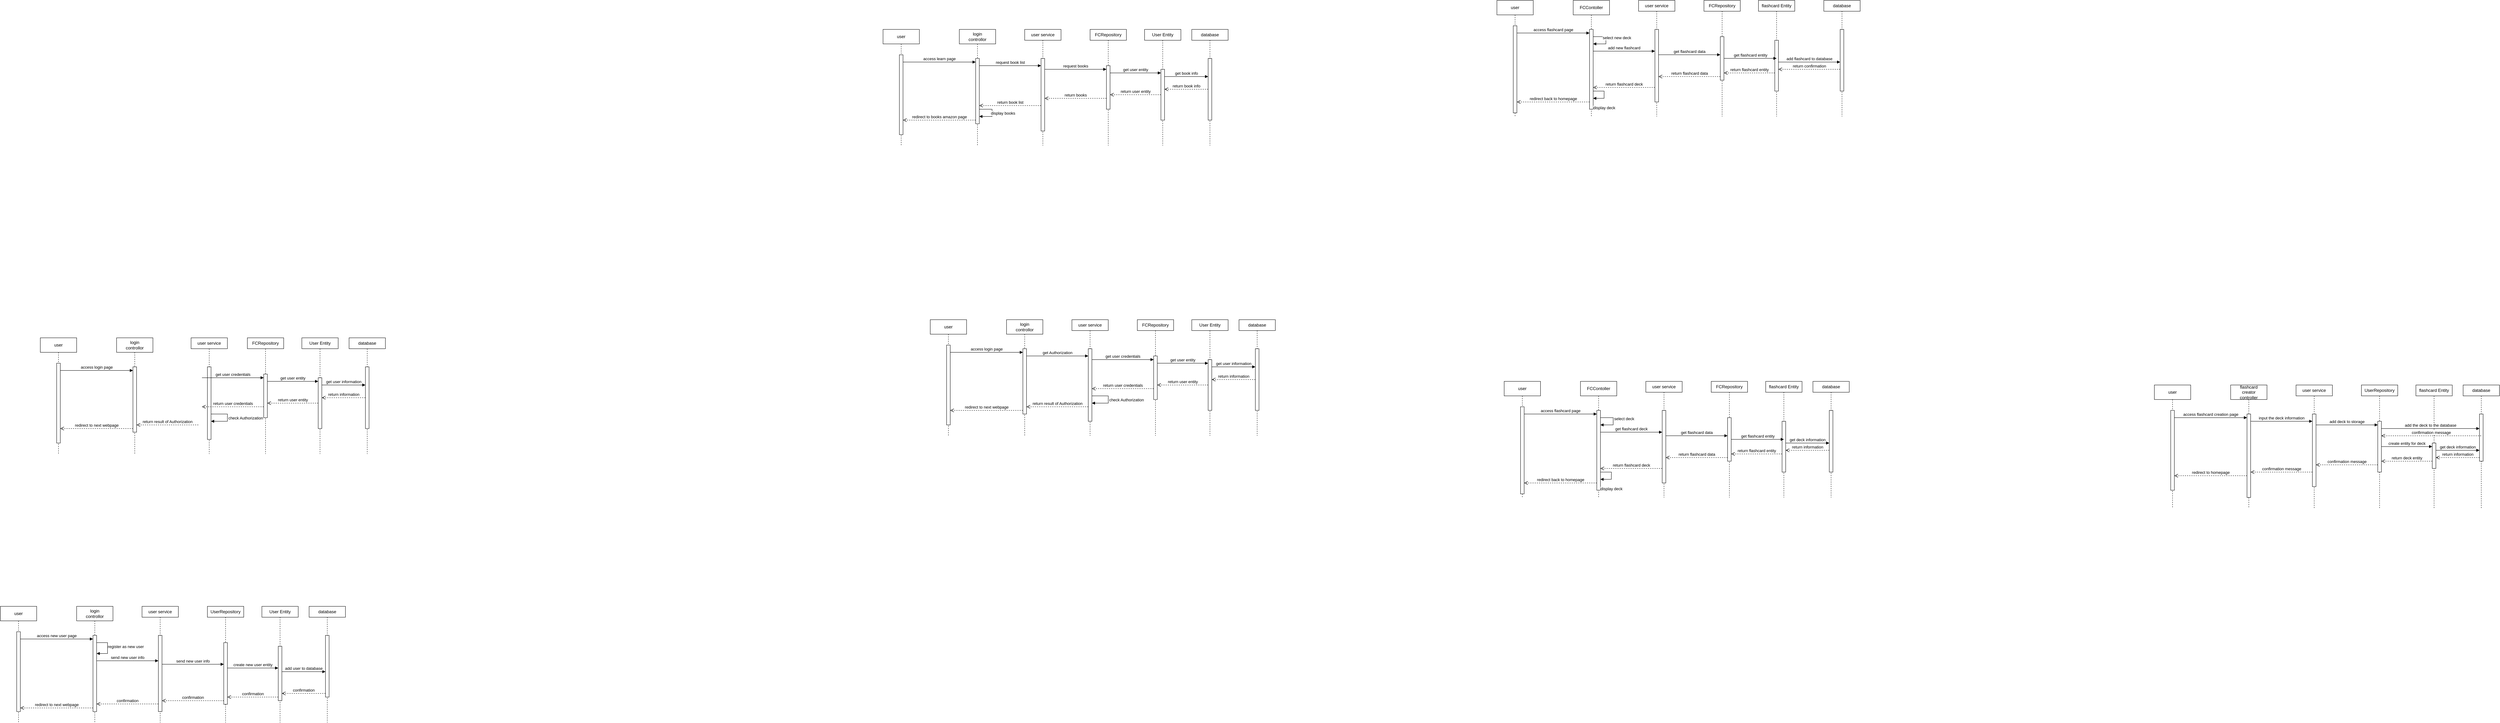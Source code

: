 <mxfile version="24.3.1" type="device">
  <diagram name="Page-1" id="2YBvvXClWsGukQMizWep">
    <mxGraphModel dx="4957" dy="1865" grid="1" gridSize="10" guides="1" tooltips="1" connect="1" arrows="1" fold="1" page="1" pageScale="1" pageWidth="850" pageHeight="1100" math="0" shadow="0">
      <root>
        <mxCell id="0" />
        <mxCell id="1" parent="0" />
        <mxCell id="aM9ryv3xv72pqoxQDRHE-1" value="user" style="shape=umlLifeline;perimeter=lifelinePerimeter;whiteSpace=wrap;html=1;container=0;dropTarget=0;collapsible=0;recursiveResize=0;outlineConnect=0;portConstraint=eastwest;newEdgeStyle={&quot;edgeStyle&quot;:&quot;elbowEdgeStyle&quot;,&quot;elbow&quot;:&quot;vertical&quot;,&quot;curved&quot;:0,&quot;rounded&quot;:0};" parent="1" vertex="1">
          <mxGeometry x="-140" y="40" width="100" height="320" as="geometry" />
        </mxCell>
        <mxCell id="aM9ryv3xv72pqoxQDRHE-2" value="" style="html=1;points=[];perimeter=orthogonalPerimeter;outlineConnect=0;targetShapes=umlLifeline;portConstraint=eastwest;newEdgeStyle={&quot;edgeStyle&quot;:&quot;elbowEdgeStyle&quot;,&quot;elbow&quot;:&quot;vertical&quot;,&quot;curved&quot;:0,&quot;rounded&quot;:0};" parent="aM9ryv3xv72pqoxQDRHE-1" vertex="1">
          <mxGeometry x="45" y="70" width="10" height="220" as="geometry" />
        </mxCell>
        <mxCell id="aM9ryv3xv72pqoxQDRHE-5" value="login&lt;div&gt;controllor&lt;/div&gt;" style="shape=umlLifeline;perimeter=lifelinePerimeter;whiteSpace=wrap;html=1;container=0;dropTarget=0;collapsible=0;recursiveResize=0;outlineConnect=0;portConstraint=eastwest;newEdgeStyle={&quot;edgeStyle&quot;:&quot;elbowEdgeStyle&quot;,&quot;elbow&quot;:&quot;vertical&quot;,&quot;curved&quot;:0,&quot;rounded&quot;:0};" parent="1" vertex="1">
          <mxGeometry x="70" y="40" width="100" height="320" as="geometry" />
        </mxCell>
        <mxCell id="aM9ryv3xv72pqoxQDRHE-6" value="" style="html=1;points=[];perimeter=orthogonalPerimeter;outlineConnect=0;targetShapes=umlLifeline;portConstraint=eastwest;newEdgeStyle={&quot;edgeStyle&quot;:&quot;elbowEdgeStyle&quot;,&quot;elbow&quot;:&quot;vertical&quot;,&quot;curved&quot;:0,&quot;rounded&quot;:0};" parent="aM9ryv3xv72pqoxQDRHE-5" vertex="1">
          <mxGeometry x="45" y="80" width="10" height="180" as="geometry" />
        </mxCell>
        <mxCell id="aM9ryv3xv72pqoxQDRHE-7" value="access login page" style="html=1;verticalAlign=bottom;endArrow=block;edgeStyle=elbowEdgeStyle;elbow=vertical;curved=0;rounded=0;" parent="1" target="aM9ryv3xv72pqoxQDRHE-6" edge="1">
          <mxGeometry relative="1" as="geometry">
            <mxPoint x="-85" y="130.0" as="sourcePoint" />
            <Array as="points">
              <mxPoint x="-30" y="130" />
            </Array>
            <mxPoint x="110" y="130" as="targetPoint" />
          </mxGeometry>
        </mxCell>
        <mxCell id="aM9ryv3xv72pqoxQDRHE-9" value="get Authorization" style="html=1;verticalAlign=bottom;endArrow=block;edgeStyle=elbowEdgeStyle;elbow=vertical;curved=0;rounded=0;exitX=1.04;exitY=0.164;exitDx=0;exitDy=0;exitPerimeter=0;" parent="1" edge="1">
          <mxGeometry relative="1" as="geometry">
            <mxPoint x="125.4" y="140.0" as="sourcePoint" />
            <Array as="points" />
            <mxPoint x="295.0" y="140.076" as="targetPoint" />
          </mxGeometry>
        </mxCell>
        <mxCell id="ge3HolGJZ9Zvwfa_oGFR-1" value="user service" style="shape=umlLifeline;perimeter=lifelinePerimeter;whiteSpace=wrap;html=1;container=0;dropTarget=0;collapsible=0;recursiveResize=0;outlineConnect=0;portConstraint=eastwest;newEdgeStyle={&quot;edgeStyle&quot;:&quot;elbowEdgeStyle&quot;,&quot;elbow&quot;:&quot;vertical&quot;,&quot;curved&quot;:0,&quot;rounded&quot;:0};size=30;" parent="1" vertex="1">
          <mxGeometry x="250" y="40" width="100" height="320" as="geometry" />
        </mxCell>
        <mxCell id="ge3HolGJZ9Zvwfa_oGFR-2" value="" style="html=1;points=[];perimeter=orthogonalPerimeter;outlineConnect=0;targetShapes=umlLifeline;portConstraint=eastwest;newEdgeStyle={&quot;edgeStyle&quot;:&quot;elbowEdgeStyle&quot;,&quot;elbow&quot;:&quot;vertical&quot;,&quot;curved&quot;:0,&quot;rounded&quot;:0};" parent="ge3HolGJZ9Zvwfa_oGFR-1" vertex="1">
          <mxGeometry x="45" y="80" width="10" height="200" as="geometry" />
        </mxCell>
        <mxCell id="yDfV8_QBwQITExbXhiNa-18" value="check Authorization" style="html=1;verticalAlign=bottom;endArrow=block;curved=0;rounded=0;spacingRight=-100;spacingBottom=-10;" parent="ge3HolGJZ9Zvwfa_oGFR-1" edge="1">
          <mxGeometry width="80" relative="1" as="geometry">
            <mxPoint x="55" y="210" as="sourcePoint" />
            <mxPoint x="55" y="230" as="targetPoint" />
            <Array as="points">
              <mxPoint x="100" y="210" />
              <mxPoint x="100" y="230" />
            </Array>
          </mxGeometry>
        </mxCell>
        <mxCell id="yDfV8_QBwQITExbXhiNa-13" value="database" style="shape=umlLifeline;perimeter=lifelinePerimeter;whiteSpace=wrap;html=1;container=0;dropTarget=0;collapsible=0;recursiveResize=0;outlineConnect=0;portConstraint=eastwest;newEdgeStyle={&quot;edgeStyle&quot;:&quot;elbowEdgeStyle&quot;,&quot;elbow&quot;:&quot;vertical&quot;,&quot;curved&quot;:0,&quot;rounded&quot;:0};size=30;" parent="1" vertex="1">
          <mxGeometry x="710" y="40" width="100" height="320" as="geometry" />
        </mxCell>
        <mxCell id="yDfV8_QBwQITExbXhiNa-14" value="" style="html=1;points=[];perimeter=orthogonalPerimeter;outlineConnect=0;targetShapes=umlLifeline;portConstraint=eastwest;newEdgeStyle={&quot;edgeStyle&quot;:&quot;elbowEdgeStyle&quot;,&quot;elbow&quot;:&quot;vertical&quot;,&quot;curved&quot;:0,&quot;rounded&quot;:0};" parent="yDfV8_QBwQITExbXhiNa-13" vertex="1">
          <mxGeometry x="45" y="80" width="10" height="170" as="geometry" />
        </mxCell>
        <mxCell id="yDfV8_QBwQITExbXhiNa-20" value="return result of Authorization" style="html=1;verticalAlign=bottom;endArrow=open;dashed=1;endSize=8;curved=0;rounded=0;" parent="1" edge="1">
          <mxGeometry relative="1" as="geometry">
            <mxPoint x="295" y="280" as="sourcePoint" />
            <mxPoint x="125" y="280" as="targetPoint" />
            <Array as="points">
              <mxPoint x="210" y="280" />
            </Array>
          </mxGeometry>
        </mxCell>
        <mxCell id="yDfV8_QBwQITExbXhiNa-22" value="redirect to next webpage" style="html=1;verticalAlign=bottom;endArrow=open;dashed=1;endSize=8;curved=0;rounded=0;" parent="1" edge="1">
          <mxGeometry relative="1" as="geometry">
            <mxPoint x="115" y="290" as="sourcePoint" />
            <mxPoint x="-85" y="290" as="targetPoint" />
          </mxGeometry>
        </mxCell>
        <mxCell id="yDfV8_QBwQITExbXhiNa-28" value="User Entity" style="shape=umlLifeline;perimeter=lifelinePerimeter;whiteSpace=wrap;html=1;container=0;dropTarget=0;collapsible=0;recursiveResize=0;outlineConnect=0;portConstraint=eastwest;newEdgeStyle={&quot;edgeStyle&quot;:&quot;elbowEdgeStyle&quot;,&quot;elbow&quot;:&quot;vertical&quot;,&quot;curved&quot;:0,&quot;rounded&quot;:0};size=30;" parent="1" vertex="1">
          <mxGeometry x="580" y="40" width="100" height="320" as="geometry" />
        </mxCell>
        <mxCell id="yDfV8_QBwQITExbXhiNa-29" value="" style="html=1;points=[];perimeter=orthogonalPerimeter;outlineConnect=0;targetShapes=umlLifeline;portConstraint=eastwest;newEdgeStyle={&quot;edgeStyle&quot;:&quot;elbowEdgeStyle&quot;,&quot;elbow&quot;:&quot;vertical&quot;,&quot;curved&quot;:0,&quot;rounded&quot;:0};" parent="yDfV8_QBwQITExbXhiNa-28" vertex="1">
          <mxGeometry x="45" y="110" width="10" height="140" as="geometry" />
        </mxCell>
        <mxCell id="yDfV8_QBwQITExbXhiNa-31" value="FCRepository" style="shape=umlLifeline;perimeter=lifelinePerimeter;whiteSpace=wrap;html=1;container=0;dropTarget=0;collapsible=0;recursiveResize=0;outlineConnect=0;portConstraint=eastwest;newEdgeStyle={&quot;edgeStyle&quot;:&quot;elbowEdgeStyle&quot;,&quot;elbow&quot;:&quot;vertical&quot;,&quot;curved&quot;:0,&quot;rounded&quot;:0};size=30;" parent="1" vertex="1">
          <mxGeometry x="430" y="40" width="100" height="320" as="geometry" />
        </mxCell>
        <mxCell id="yDfV8_QBwQITExbXhiNa-32" value="" style="html=1;points=[];perimeter=orthogonalPerimeter;outlineConnect=0;targetShapes=umlLifeline;portConstraint=eastwest;newEdgeStyle={&quot;edgeStyle&quot;:&quot;elbowEdgeStyle&quot;,&quot;elbow&quot;:&quot;vertical&quot;,&quot;curved&quot;:0,&quot;rounded&quot;:0};" parent="yDfV8_QBwQITExbXhiNa-31" vertex="1">
          <mxGeometry x="45" y="100" width="10" height="120" as="geometry" />
        </mxCell>
        <mxCell id="yDfV8_QBwQITExbXhiNa-33" value="get user credentials" style="html=1;verticalAlign=bottom;endArrow=block;curved=0;rounded=0;" parent="1" edge="1">
          <mxGeometry width="80" relative="1" as="geometry">
            <mxPoint x="305.0" y="150" as="sourcePoint" />
            <mxPoint x="475" y="150" as="targetPoint" />
          </mxGeometry>
        </mxCell>
        <mxCell id="yDfV8_QBwQITExbXhiNa-34" value="get user entity" style="html=1;verticalAlign=bottom;endArrow=block;curved=0;rounded=0;" parent="1" edge="1">
          <mxGeometry width="80" relative="1" as="geometry">
            <mxPoint x="485" y="160" as="sourcePoint" />
            <mxPoint x="625" y="160" as="targetPoint" />
          </mxGeometry>
        </mxCell>
        <mxCell id="yDfV8_QBwQITExbXhiNa-35" value="get user information" style="html=1;verticalAlign=bottom;endArrow=block;curved=0;rounded=0;" parent="1" edge="1">
          <mxGeometry width="80" relative="1" as="geometry">
            <mxPoint x="635" y="170" as="sourcePoint" />
            <mxPoint x="755" y="170" as="targetPoint" />
          </mxGeometry>
        </mxCell>
        <mxCell id="yDfV8_QBwQITExbXhiNa-36" value="return information" style="html=1;verticalAlign=bottom;endArrow=open;dashed=1;endSize=8;curved=0;rounded=0;" parent="1" source="yDfV8_QBwQITExbXhiNa-14" target="yDfV8_QBwQITExbXhiNa-29" edge="1">
          <mxGeometry relative="1" as="geometry">
            <mxPoint x="770" y="220" as="sourcePoint" />
            <mxPoint x="690" y="220" as="targetPoint" />
          </mxGeometry>
        </mxCell>
        <mxCell id="yDfV8_QBwQITExbXhiNa-37" value="return user entity" style="html=1;verticalAlign=bottom;endArrow=open;dashed=1;endSize=8;curved=0;rounded=0;" parent="1" source="yDfV8_QBwQITExbXhiNa-29" edge="1">
          <mxGeometry x="0.001" relative="1" as="geometry">
            <mxPoint x="629.5" y="220" as="sourcePoint" />
            <mxPoint x="485.0" y="220" as="targetPoint" />
            <mxPoint as="offset" />
          </mxGeometry>
        </mxCell>
        <mxCell id="yDfV8_QBwQITExbXhiNa-38" value="return user credentials" style="html=1;verticalAlign=bottom;endArrow=open;dashed=1;endSize=8;curved=0;rounded=0;" parent="1" edge="1">
          <mxGeometry relative="1" as="geometry">
            <mxPoint x="475" y="230" as="sourcePoint" />
            <mxPoint x="305" y="230" as="targetPoint" />
          </mxGeometry>
        </mxCell>
        <mxCell id="zo-BarYb_vWwGlod_7yj-1" value="user" style="shape=umlLifeline;perimeter=lifelinePerimeter;whiteSpace=wrap;html=1;container=0;dropTarget=0;collapsible=0;recursiveResize=0;outlineConnect=0;portConstraint=eastwest;newEdgeStyle={&quot;edgeStyle&quot;:&quot;elbowEdgeStyle&quot;,&quot;elbow&quot;:&quot;vertical&quot;,&quot;curved&quot;:0,&quot;rounded&quot;:0};" parent="1" vertex="1">
          <mxGeometry x="1440" y="210" width="100" height="320" as="geometry" />
        </mxCell>
        <mxCell id="zo-BarYb_vWwGlod_7yj-2" value="" style="html=1;points=[];perimeter=orthogonalPerimeter;outlineConnect=0;targetShapes=umlLifeline;portConstraint=eastwest;newEdgeStyle={&quot;edgeStyle&quot;:&quot;elbowEdgeStyle&quot;,&quot;elbow&quot;:&quot;vertical&quot;,&quot;curved&quot;:0,&quot;rounded&quot;:0};" parent="zo-BarYb_vWwGlod_7yj-1" vertex="1">
          <mxGeometry x="45" y="70" width="10" height="240" as="geometry" />
        </mxCell>
        <mxCell id="zo-BarYb_vWwGlod_7yj-3" value="FCContoller" style="shape=umlLifeline;perimeter=lifelinePerimeter;whiteSpace=wrap;html=1;container=0;dropTarget=0;collapsible=0;recursiveResize=0;outlineConnect=0;portConstraint=eastwest;newEdgeStyle={&quot;edgeStyle&quot;:&quot;elbowEdgeStyle&quot;,&quot;elbow&quot;:&quot;vertical&quot;,&quot;curved&quot;:0,&quot;rounded&quot;:0};" parent="1" vertex="1">
          <mxGeometry x="1650" y="210" width="100" height="320" as="geometry" />
        </mxCell>
        <mxCell id="zo-BarYb_vWwGlod_7yj-4" value="" style="html=1;points=[];perimeter=orthogonalPerimeter;outlineConnect=0;targetShapes=umlLifeline;portConstraint=eastwest;newEdgeStyle={&quot;edgeStyle&quot;:&quot;elbowEdgeStyle&quot;,&quot;elbow&quot;:&quot;vertical&quot;,&quot;curved&quot;:0,&quot;rounded&quot;:0};" parent="zo-BarYb_vWwGlod_7yj-3" vertex="1">
          <mxGeometry x="45" y="80" width="10" height="220" as="geometry" />
        </mxCell>
        <mxCell id="zo-BarYb_vWwGlod_7yj-49" value="select deck" style="html=1;verticalAlign=bottom;endArrow=block;curved=0;rounded=0;" parent="zo-BarYb_vWwGlod_7yj-3" target="zo-BarYb_vWwGlod_7yj-4" edge="1">
          <mxGeometry x="0.046" y="30" width="80" relative="1" as="geometry">
            <mxPoint x="55.15" y="100" as="sourcePoint" />
            <mxPoint x="50.005" y="130" as="targetPoint" />
            <Array as="points">
              <mxPoint x="90.15" y="100" />
              <mxPoint x="90" y="120" />
            </Array>
            <mxPoint as="offset" />
          </mxGeometry>
        </mxCell>
        <mxCell id="zo-BarYb_vWwGlod_7yj-51" value="display deck" style="html=1;verticalAlign=bottom;endArrow=block;curved=0;rounded=0;" parent="zo-BarYb_vWwGlod_7yj-3" source="zo-BarYb_vWwGlod_7yj-4" target="zo-BarYb_vWwGlod_7yj-4" edge="1">
          <mxGeometry x="0.245" y="35" width="80" relative="1" as="geometry">
            <mxPoint x="50.15" y="250" as="sourcePoint" />
            <mxPoint x="50" y="270" as="targetPoint" />
            <Array as="points">
              <mxPoint x="85.15" y="250" />
              <mxPoint x="85" y="270" />
            </Array>
            <mxPoint as="offset" />
          </mxGeometry>
        </mxCell>
        <mxCell id="zo-BarYb_vWwGlod_7yj-5" value="access flashcard page" style="html=1;verticalAlign=bottom;endArrow=block;edgeStyle=elbowEdgeStyle;elbow=vertical;curved=0;rounded=0;" parent="1" target="zo-BarYb_vWwGlod_7yj-4" edge="1">
          <mxGeometry relative="1" as="geometry">
            <mxPoint x="1495" y="300.0" as="sourcePoint" />
            <Array as="points">
              <mxPoint x="1550" y="300" />
            </Array>
            <mxPoint x="1690" y="300" as="targetPoint" />
          </mxGeometry>
        </mxCell>
        <mxCell id="zo-BarYb_vWwGlod_7yj-6" value="get flashcard deck" style="html=1;verticalAlign=bottom;endArrow=block;edgeStyle=elbowEdgeStyle;elbow=vertical;curved=0;rounded=0;" parent="1" source="zo-BarYb_vWwGlod_7yj-4" target="zo-BarYb_vWwGlod_7yj-8" edge="1">
          <mxGeometry relative="1" as="geometry">
            <mxPoint x="1710.0" y="350" as="sourcePoint" />
            <Array as="points">
              <mxPoint x="1870" y="350" />
            </Array>
            <mxPoint x="1879.6" y="350.076" as="targetPoint" />
          </mxGeometry>
        </mxCell>
        <mxCell id="zo-BarYb_vWwGlod_7yj-7" value="user service" style="shape=umlLifeline;perimeter=lifelinePerimeter;whiteSpace=wrap;html=1;container=0;dropTarget=0;collapsible=0;recursiveResize=0;outlineConnect=0;portConstraint=eastwest;newEdgeStyle={&quot;edgeStyle&quot;:&quot;elbowEdgeStyle&quot;,&quot;elbow&quot;:&quot;vertical&quot;,&quot;curved&quot;:0,&quot;rounded&quot;:0};size=30;" parent="1" vertex="1">
          <mxGeometry x="1830" y="210" width="100" height="320" as="geometry" />
        </mxCell>
        <mxCell id="zo-BarYb_vWwGlod_7yj-8" value="" style="html=1;points=[];perimeter=orthogonalPerimeter;outlineConnect=0;targetShapes=umlLifeline;portConstraint=eastwest;newEdgeStyle={&quot;edgeStyle&quot;:&quot;elbowEdgeStyle&quot;,&quot;elbow&quot;:&quot;vertical&quot;,&quot;curved&quot;:0,&quot;rounded&quot;:0};" parent="zo-BarYb_vWwGlod_7yj-7" vertex="1">
          <mxGeometry x="45" y="80" width="10" height="200" as="geometry" />
        </mxCell>
        <mxCell id="zo-BarYb_vWwGlod_7yj-10" value="database" style="shape=umlLifeline;perimeter=lifelinePerimeter;whiteSpace=wrap;html=1;container=0;dropTarget=0;collapsible=0;recursiveResize=0;outlineConnect=0;portConstraint=eastwest;newEdgeStyle={&quot;edgeStyle&quot;:&quot;elbowEdgeStyle&quot;,&quot;elbow&quot;:&quot;vertical&quot;,&quot;curved&quot;:0,&quot;rounded&quot;:0};size=30;" parent="1" vertex="1">
          <mxGeometry x="2290" y="210" width="100" height="320" as="geometry" />
        </mxCell>
        <mxCell id="zo-BarYb_vWwGlod_7yj-11" value="" style="html=1;points=[];perimeter=orthogonalPerimeter;outlineConnect=0;targetShapes=umlLifeline;portConstraint=eastwest;newEdgeStyle={&quot;edgeStyle&quot;:&quot;elbowEdgeStyle&quot;,&quot;elbow&quot;:&quot;vertical&quot;,&quot;curved&quot;:0,&quot;rounded&quot;:0};" parent="zo-BarYb_vWwGlod_7yj-10" vertex="1">
          <mxGeometry x="45" y="80" width="10" height="170" as="geometry" />
        </mxCell>
        <mxCell id="zo-BarYb_vWwGlod_7yj-12" value="return flashcard deck" style="html=1;verticalAlign=bottom;endArrow=open;dashed=1;endSize=8;curved=0;rounded=0;" parent="1" edge="1">
          <mxGeometry relative="1" as="geometry">
            <mxPoint x="1875" y="450" as="sourcePoint" />
            <mxPoint x="1705" y="450" as="targetPoint" />
            <Array as="points">
              <mxPoint x="1790" y="450" />
            </Array>
          </mxGeometry>
        </mxCell>
        <mxCell id="zo-BarYb_vWwGlod_7yj-13" value="redirect back to homepage" style="html=1;verticalAlign=bottom;endArrow=open;dashed=1;endSize=8;curved=0;rounded=0;" parent="1" edge="1">
          <mxGeometry relative="1" as="geometry">
            <mxPoint x="1695" y="490" as="sourcePoint" />
            <mxPoint x="1495" y="490" as="targetPoint" />
          </mxGeometry>
        </mxCell>
        <mxCell id="zo-BarYb_vWwGlod_7yj-14" value="flashcard Entity" style="shape=umlLifeline;perimeter=lifelinePerimeter;whiteSpace=wrap;html=1;container=0;dropTarget=0;collapsible=0;recursiveResize=0;outlineConnect=0;portConstraint=eastwest;newEdgeStyle={&quot;edgeStyle&quot;:&quot;elbowEdgeStyle&quot;,&quot;elbow&quot;:&quot;vertical&quot;,&quot;curved&quot;:0,&quot;rounded&quot;:0};size=30;" parent="1" vertex="1">
          <mxGeometry x="2160" y="210" width="100" height="320" as="geometry" />
        </mxCell>
        <mxCell id="zo-BarYb_vWwGlod_7yj-15" value="" style="html=1;points=[];perimeter=orthogonalPerimeter;outlineConnect=0;targetShapes=umlLifeline;portConstraint=eastwest;newEdgeStyle={&quot;edgeStyle&quot;:&quot;elbowEdgeStyle&quot;,&quot;elbow&quot;:&quot;vertical&quot;,&quot;curved&quot;:0,&quot;rounded&quot;:0};" parent="zo-BarYb_vWwGlod_7yj-14" vertex="1">
          <mxGeometry x="45" y="110" width="10" height="140" as="geometry" />
        </mxCell>
        <mxCell id="zo-BarYb_vWwGlod_7yj-16" value="FCRepository" style="shape=umlLifeline;perimeter=lifelinePerimeter;whiteSpace=wrap;html=1;container=0;dropTarget=0;collapsible=0;recursiveResize=0;outlineConnect=0;portConstraint=eastwest;newEdgeStyle={&quot;edgeStyle&quot;:&quot;elbowEdgeStyle&quot;,&quot;elbow&quot;:&quot;vertical&quot;,&quot;curved&quot;:0,&quot;rounded&quot;:0};size=30;" parent="1" vertex="1">
          <mxGeometry x="2010" y="210" width="100" height="320" as="geometry" />
        </mxCell>
        <mxCell id="zo-BarYb_vWwGlod_7yj-17" value="" style="html=1;points=[];perimeter=orthogonalPerimeter;outlineConnect=0;targetShapes=umlLifeline;portConstraint=eastwest;newEdgeStyle={&quot;edgeStyle&quot;:&quot;elbowEdgeStyle&quot;,&quot;elbow&quot;:&quot;vertical&quot;,&quot;curved&quot;:0,&quot;rounded&quot;:0};" parent="zo-BarYb_vWwGlod_7yj-16" vertex="1">
          <mxGeometry x="45" y="100" width="10" height="120" as="geometry" />
        </mxCell>
        <mxCell id="zo-BarYb_vWwGlod_7yj-18" value="get flashcard data" style="html=1;verticalAlign=bottom;endArrow=block;curved=0;rounded=0;" parent="1" edge="1">
          <mxGeometry width="80" relative="1" as="geometry">
            <mxPoint x="1885.0" y="359.86" as="sourcePoint" />
            <mxPoint x="2055" y="359.86" as="targetPoint" />
          </mxGeometry>
        </mxCell>
        <mxCell id="zo-BarYb_vWwGlod_7yj-19" value="get flashcard entity" style="html=1;verticalAlign=bottom;endArrow=block;curved=0;rounded=0;" parent="1" source="zo-BarYb_vWwGlod_7yj-17" edge="1">
          <mxGeometry width="80" relative="1" as="geometry">
            <mxPoint x="2070" y="369.82" as="sourcePoint" />
            <mxPoint x="2210" y="369.82" as="targetPoint" />
          </mxGeometry>
        </mxCell>
        <mxCell id="zo-BarYb_vWwGlod_7yj-20" value="get deck information" style="html=1;verticalAlign=bottom;endArrow=block;curved=0;rounded=0;" parent="1" edge="1">
          <mxGeometry width="80" relative="1" as="geometry">
            <mxPoint x="2215" y="380" as="sourcePoint" />
            <mxPoint x="2335" y="380" as="targetPoint" />
          </mxGeometry>
        </mxCell>
        <mxCell id="zo-BarYb_vWwGlod_7yj-21" value="return information" style="html=1;verticalAlign=bottom;endArrow=open;dashed=1;endSize=8;curved=0;rounded=0;" parent="1" edge="1">
          <mxGeometry relative="1" as="geometry">
            <mxPoint x="2335" y="400" as="sourcePoint" />
            <mxPoint x="2215" y="400" as="targetPoint" />
          </mxGeometry>
        </mxCell>
        <mxCell id="zo-BarYb_vWwGlod_7yj-22" value="return flashcard entity" style="html=1;verticalAlign=bottom;endArrow=open;dashed=1;endSize=8;curved=0;rounded=0;" parent="1" edge="1">
          <mxGeometry x="0.001" relative="1" as="geometry">
            <mxPoint x="2205" y="410" as="sourcePoint" />
            <mxPoint x="2065" y="410" as="targetPoint" />
            <mxPoint as="offset" />
          </mxGeometry>
        </mxCell>
        <mxCell id="zo-BarYb_vWwGlod_7yj-23" value="return flashcard data" style="html=1;verticalAlign=bottom;endArrow=open;dashed=1;endSize=8;curved=0;rounded=0;" parent="1" edge="1">
          <mxGeometry relative="1" as="geometry">
            <mxPoint x="2055" y="420" as="sourcePoint" />
            <mxPoint x="1885" y="420" as="targetPoint" />
          </mxGeometry>
        </mxCell>
        <mxCell id="zo-BarYb_vWwGlod_7yj-24" value="user" style="shape=umlLifeline;perimeter=lifelinePerimeter;whiteSpace=wrap;html=1;container=0;dropTarget=0;collapsible=0;recursiveResize=0;outlineConnect=0;portConstraint=eastwest;newEdgeStyle={&quot;edgeStyle&quot;:&quot;elbowEdgeStyle&quot;,&quot;elbow&quot;:&quot;vertical&quot;,&quot;curved&quot;:0,&quot;rounded&quot;:0};" parent="1" vertex="1">
          <mxGeometry x="3230" y="220" width="100" height="340" as="geometry" />
        </mxCell>
        <mxCell id="zo-BarYb_vWwGlod_7yj-25" value="" style="html=1;points=[];perimeter=orthogonalPerimeter;outlineConnect=0;targetShapes=umlLifeline;portConstraint=eastwest;newEdgeStyle={&quot;edgeStyle&quot;:&quot;elbowEdgeStyle&quot;,&quot;elbow&quot;:&quot;vertical&quot;,&quot;curved&quot;:0,&quot;rounded&quot;:0};" parent="zo-BarYb_vWwGlod_7yj-24" vertex="1">
          <mxGeometry x="45" y="70" width="10" height="220" as="geometry" />
        </mxCell>
        <mxCell id="zo-BarYb_vWwGlod_7yj-26" value="&lt;div&gt;flashcard&lt;/div&gt;&lt;div&gt;creator&lt;/div&gt;&lt;div&gt;controller&lt;/div&gt;" style="shape=umlLifeline;perimeter=lifelinePerimeter;whiteSpace=wrap;html=1;container=0;dropTarget=0;collapsible=0;recursiveResize=0;outlineConnect=0;portConstraint=eastwest;newEdgeStyle={&quot;edgeStyle&quot;:&quot;elbowEdgeStyle&quot;,&quot;elbow&quot;:&quot;vertical&quot;,&quot;curved&quot;:0,&quot;rounded&quot;:0};" parent="1" vertex="1">
          <mxGeometry x="3440" y="220" width="100" height="340" as="geometry" />
        </mxCell>
        <mxCell id="zo-BarYb_vWwGlod_7yj-27" value="" style="html=1;points=[];perimeter=orthogonalPerimeter;outlineConnect=0;targetShapes=umlLifeline;portConstraint=eastwest;newEdgeStyle={&quot;edgeStyle&quot;:&quot;elbowEdgeStyle&quot;,&quot;elbow&quot;:&quot;vertical&quot;,&quot;curved&quot;:0,&quot;rounded&quot;:0};" parent="zo-BarYb_vWwGlod_7yj-26" vertex="1">
          <mxGeometry x="45" y="80" width="10" height="230" as="geometry" />
        </mxCell>
        <mxCell id="zo-BarYb_vWwGlod_7yj-28" value="access flashcard creation page" style="html=1;verticalAlign=bottom;endArrow=block;edgeStyle=elbowEdgeStyle;elbow=vertical;curved=0;rounded=0;" parent="1" target="zo-BarYb_vWwGlod_7yj-27" edge="1">
          <mxGeometry relative="1" as="geometry">
            <mxPoint x="3285" y="310.0" as="sourcePoint" />
            <Array as="points">
              <mxPoint x="3340" y="310" />
            </Array>
            <mxPoint x="3480" y="310" as="targetPoint" />
          </mxGeometry>
        </mxCell>
        <mxCell id="zo-BarYb_vWwGlod_7yj-29" value="input the deck information" style="html=1;verticalAlign=bottom;endArrow=block;edgeStyle=elbowEdgeStyle;elbow=vertical;curved=0;rounded=0;exitX=1.04;exitY=0.164;exitDx=0;exitDy=0;exitPerimeter=0;" parent="1" edge="1">
          <mxGeometry relative="1" as="geometry">
            <mxPoint x="3495.4" y="320" as="sourcePoint" />
            <Array as="points" />
            <mxPoint x="3665" y="320.076" as="targetPoint" />
          </mxGeometry>
        </mxCell>
        <mxCell id="zo-BarYb_vWwGlod_7yj-30" value="user service" style="shape=umlLifeline;perimeter=lifelinePerimeter;whiteSpace=wrap;html=1;container=0;dropTarget=0;collapsible=0;recursiveResize=0;outlineConnect=0;portConstraint=eastwest;newEdgeStyle={&quot;edgeStyle&quot;:&quot;elbowEdgeStyle&quot;,&quot;elbow&quot;:&quot;vertical&quot;,&quot;curved&quot;:0,&quot;rounded&quot;:0};size=30;" parent="1" vertex="1">
          <mxGeometry x="3620" y="220" width="100" height="340" as="geometry" />
        </mxCell>
        <mxCell id="zo-BarYb_vWwGlod_7yj-31" value="" style="html=1;points=[];perimeter=orthogonalPerimeter;outlineConnect=0;targetShapes=umlLifeline;portConstraint=eastwest;newEdgeStyle={&quot;edgeStyle&quot;:&quot;elbowEdgeStyle&quot;,&quot;elbow&quot;:&quot;vertical&quot;,&quot;curved&quot;:0,&quot;rounded&quot;:0};" parent="zo-BarYb_vWwGlod_7yj-30" vertex="1">
          <mxGeometry x="45" y="80" width="10" height="200" as="geometry" />
        </mxCell>
        <mxCell id="zo-BarYb_vWwGlod_7yj-33" value="database" style="shape=umlLifeline;perimeter=lifelinePerimeter;whiteSpace=wrap;html=1;container=0;dropTarget=0;collapsible=0;recursiveResize=0;outlineConnect=0;portConstraint=eastwest;newEdgeStyle={&quot;edgeStyle&quot;:&quot;elbowEdgeStyle&quot;,&quot;elbow&quot;:&quot;vertical&quot;,&quot;curved&quot;:0,&quot;rounded&quot;:0};size=30;" parent="1" vertex="1">
          <mxGeometry x="4080" y="220" width="100" height="340" as="geometry" />
        </mxCell>
        <mxCell id="zo-BarYb_vWwGlod_7yj-34" value="" style="html=1;points=[];perimeter=orthogonalPerimeter;outlineConnect=0;targetShapes=umlLifeline;portConstraint=eastwest;newEdgeStyle={&quot;edgeStyle&quot;:&quot;elbowEdgeStyle&quot;,&quot;elbow&quot;:&quot;vertical&quot;,&quot;curved&quot;:0,&quot;rounded&quot;:0};" parent="zo-BarYb_vWwGlod_7yj-33" vertex="1">
          <mxGeometry x="45" y="80" width="10" height="130" as="geometry" />
        </mxCell>
        <mxCell id="zo-BarYb_vWwGlod_7yj-35" value="confirmation message" style="html=1;verticalAlign=bottom;endArrow=open;dashed=1;endSize=8;curved=0;rounded=0;" parent="1" edge="1">
          <mxGeometry relative="1" as="geometry">
            <mxPoint x="3665" y="460" as="sourcePoint" />
            <mxPoint x="3495" y="460" as="targetPoint" />
            <Array as="points">
              <mxPoint x="3580" y="460" />
            </Array>
          </mxGeometry>
        </mxCell>
        <mxCell id="zo-BarYb_vWwGlod_7yj-36" value="redirect to homepage" style="html=1;verticalAlign=bottom;endArrow=open;dashed=1;endSize=8;curved=0;rounded=0;" parent="1" edge="1">
          <mxGeometry relative="1" as="geometry">
            <mxPoint x="3485" y="470" as="sourcePoint" />
            <mxPoint x="3285" y="470" as="targetPoint" />
          </mxGeometry>
        </mxCell>
        <mxCell id="zo-BarYb_vWwGlod_7yj-37" value="flashcard Entity" style="shape=umlLifeline;perimeter=lifelinePerimeter;whiteSpace=wrap;html=1;container=0;dropTarget=0;collapsible=0;recursiveResize=0;outlineConnect=0;portConstraint=eastwest;newEdgeStyle={&quot;edgeStyle&quot;:&quot;elbowEdgeStyle&quot;,&quot;elbow&quot;:&quot;vertical&quot;,&quot;curved&quot;:0,&quot;rounded&quot;:0};size=30;" parent="1" vertex="1">
          <mxGeometry x="3950" y="220" width="100" height="340" as="geometry" />
        </mxCell>
        <mxCell id="zo-BarYb_vWwGlod_7yj-38" value="" style="html=1;points=[];perimeter=orthogonalPerimeter;outlineConnect=0;targetShapes=umlLifeline;portConstraint=eastwest;newEdgeStyle={&quot;edgeStyle&quot;:&quot;elbowEdgeStyle&quot;,&quot;elbow&quot;:&quot;vertical&quot;,&quot;curved&quot;:0,&quot;rounded&quot;:0};" parent="zo-BarYb_vWwGlod_7yj-37" vertex="1">
          <mxGeometry x="45" y="160" width="10" height="70" as="geometry" />
        </mxCell>
        <mxCell id="zo-BarYb_vWwGlod_7yj-39" value="UserRepository" style="shape=umlLifeline;perimeter=lifelinePerimeter;whiteSpace=wrap;html=1;container=0;dropTarget=0;collapsible=0;recursiveResize=0;outlineConnect=0;portConstraint=eastwest;newEdgeStyle={&quot;edgeStyle&quot;:&quot;elbowEdgeStyle&quot;,&quot;elbow&quot;:&quot;vertical&quot;,&quot;curved&quot;:0,&quot;rounded&quot;:0};size=30;" parent="1" vertex="1">
          <mxGeometry x="3800" y="220" width="100" height="340" as="geometry" />
        </mxCell>
        <mxCell id="zo-BarYb_vWwGlod_7yj-40" value="" style="html=1;points=[];perimeter=orthogonalPerimeter;outlineConnect=0;targetShapes=umlLifeline;portConstraint=eastwest;newEdgeStyle={&quot;edgeStyle&quot;:&quot;elbowEdgeStyle&quot;,&quot;elbow&quot;:&quot;vertical&quot;,&quot;curved&quot;:0,&quot;rounded&quot;:0};" parent="zo-BarYb_vWwGlod_7yj-39" vertex="1">
          <mxGeometry x="45" y="100" width="10" height="140" as="geometry" />
        </mxCell>
        <mxCell id="zo-BarYb_vWwGlod_7yj-41" value="add deck to storage" style="html=1;verticalAlign=bottom;endArrow=block;curved=0;rounded=0;" parent="1" edge="1">
          <mxGeometry width="80" relative="1" as="geometry">
            <mxPoint x="3675" y="330" as="sourcePoint" />
            <mxPoint x="3845" y="330" as="targetPoint" />
          </mxGeometry>
        </mxCell>
        <mxCell id="zo-BarYb_vWwGlod_7yj-42" value="create entity for deck" style="html=1;verticalAlign=bottom;endArrow=block;curved=0;rounded=0;" parent="1" edge="1">
          <mxGeometry width="80" relative="1" as="geometry">
            <mxPoint x="3855" y="389.71" as="sourcePoint" />
            <mxPoint x="3995" y="389.71" as="targetPoint" />
          </mxGeometry>
        </mxCell>
        <mxCell id="zo-BarYb_vWwGlod_7yj-43" value="get deck information" style="html=1;verticalAlign=bottom;endArrow=block;curved=0;rounded=0;" parent="1" edge="1">
          <mxGeometry width="80" relative="1" as="geometry">
            <mxPoint x="4005" y="400" as="sourcePoint" />
            <mxPoint x="4125" y="400" as="targetPoint" />
          </mxGeometry>
        </mxCell>
        <mxCell id="zo-BarYb_vWwGlod_7yj-44" value="return information" style="html=1;verticalAlign=bottom;endArrow=open;dashed=1;endSize=8;curved=0;rounded=0;" parent="1" edge="1">
          <mxGeometry relative="1" as="geometry">
            <mxPoint x="4125" y="420" as="sourcePoint" />
            <mxPoint x="4005" y="420" as="targetPoint" />
          </mxGeometry>
        </mxCell>
        <mxCell id="zo-BarYb_vWwGlod_7yj-45" value="return deck entity" style="html=1;verticalAlign=bottom;endArrow=open;dashed=1;endSize=8;curved=0;rounded=0;" parent="1" edge="1">
          <mxGeometry x="0.001" relative="1" as="geometry">
            <mxPoint x="3995" y="430" as="sourcePoint" />
            <mxPoint x="3855" y="430" as="targetPoint" />
            <mxPoint as="offset" />
          </mxGeometry>
        </mxCell>
        <mxCell id="zo-BarYb_vWwGlod_7yj-46" value="confirmation message" style="html=1;verticalAlign=bottom;endArrow=open;dashed=1;endSize=8;curved=0;rounded=0;" parent="1" edge="1">
          <mxGeometry relative="1" as="geometry">
            <mxPoint x="3845" y="440" as="sourcePoint" />
            <mxPoint x="3675" y="440" as="targetPoint" />
          </mxGeometry>
        </mxCell>
        <mxCell id="zo-BarYb_vWwGlod_7yj-47" value="add the deck to the database" style="html=1;verticalAlign=bottom;endArrow=block;curved=0;rounded=0;" parent="1" edge="1">
          <mxGeometry width="80" relative="1" as="geometry">
            <mxPoint x="3855" y="340" as="sourcePoint" />
            <mxPoint x="4125" y="340" as="targetPoint" />
          </mxGeometry>
        </mxCell>
        <mxCell id="zo-BarYb_vWwGlod_7yj-48" value="confirmation message" style="html=1;verticalAlign=bottom;endArrow=open;dashed=1;endSize=8;curved=0;rounded=0;" parent="1" edge="1">
          <mxGeometry relative="1" as="geometry">
            <mxPoint x="4129.5" y="360" as="sourcePoint" />
            <mxPoint x="3855" y="360" as="targetPoint" />
          </mxGeometry>
        </mxCell>
        <mxCell id="vsfWtmjm1zPUUjl4pCvP-1" value="user" style="shape=umlLifeline;perimeter=lifelinePerimeter;whiteSpace=wrap;html=1;container=0;dropTarget=0;collapsible=0;recursiveResize=0;outlineConnect=0;portConstraint=eastwest;newEdgeStyle={&quot;edgeStyle&quot;:&quot;elbowEdgeStyle&quot;,&quot;elbow&quot;:&quot;vertical&quot;,&quot;curved&quot;:0,&quot;rounded&quot;:0};" parent="1" vertex="1">
          <mxGeometry x="-2590" y="90" width="100" height="320" as="geometry" />
        </mxCell>
        <mxCell id="vsfWtmjm1zPUUjl4pCvP-2" value="" style="html=1;points=[];perimeter=orthogonalPerimeter;outlineConnect=0;targetShapes=umlLifeline;portConstraint=eastwest;newEdgeStyle={&quot;edgeStyle&quot;:&quot;elbowEdgeStyle&quot;,&quot;elbow&quot;:&quot;vertical&quot;,&quot;curved&quot;:0,&quot;rounded&quot;:0};" parent="vsfWtmjm1zPUUjl4pCvP-1" vertex="1">
          <mxGeometry x="45" y="70" width="10" height="220" as="geometry" />
        </mxCell>
        <mxCell id="vsfWtmjm1zPUUjl4pCvP-3" value="login&lt;div&gt;controllor&lt;/div&gt;" style="shape=umlLifeline;perimeter=lifelinePerimeter;whiteSpace=wrap;html=1;container=0;dropTarget=0;collapsible=0;recursiveResize=0;outlineConnect=0;portConstraint=eastwest;newEdgeStyle={&quot;edgeStyle&quot;:&quot;elbowEdgeStyle&quot;,&quot;elbow&quot;:&quot;vertical&quot;,&quot;curved&quot;:0,&quot;rounded&quot;:0};" parent="1" vertex="1">
          <mxGeometry x="-2380" y="90" width="100" height="320" as="geometry" />
        </mxCell>
        <mxCell id="vsfWtmjm1zPUUjl4pCvP-4" value="" style="html=1;points=[];perimeter=orthogonalPerimeter;outlineConnect=0;targetShapes=umlLifeline;portConstraint=eastwest;newEdgeStyle={&quot;edgeStyle&quot;:&quot;elbowEdgeStyle&quot;,&quot;elbow&quot;:&quot;vertical&quot;,&quot;curved&quot;:0,&quot;rounded&quot;:0};" parent="vsfWtmjm1zPUUjl4pCvP-3" vertex="1">
          <mxGeometry x="45" y="80" width="10" height="180" as="geometry" />
        </mxCell>
        <mxCell id="vsfWtmjm1zPUUjl4pCvP-5" value="access login page" style="html=1;verticalAlign=bottom;endArrow=block;edgeStyle=elbowEdgeStyle;elbow=vertical;curved=0;rounded=0;" parent="1" target="vsfWtmjm1zPUUjl4pCvP-4" edge="1">
          <mxGeometry relative="1" as="geometry">
            <mxPoint x="-2535" y="180.0" as="sourcePoint" />
            <Array as="points">
              <mxPoint x="-2480" y="180" />
            </Array>
            <mxPoint x="-2340" y="180" as="targetPoint" />
          </mxGeometry>
        </mxCell>
        <mxCell id="vsfWtmjm1zPUUjl4pCvP-7" value="user service" style="shape=umlLifeline;perimeter=lifelinePerimeter;whiteSpace=wrap;html=1;container=0;dropTarget=0;collapsible=0;recursiveResize=0;outlineConnect=0;portConstraint=eastwest;newEdgeStyle={&quot;edgeStyle&quot;:&quot;elbowEdgeStyle&quot;,&quot;elbow&quot;:&quot;vertical&quot;,&quot;curved&quot;:0,&quot;rounded&quot;:0};size=30;" parent="1" vertex="1">
          <mxGeometry x="-2175" y="90" width="100" height="320" as="geometry" />
        </mxCell>
        <mxCell id="vsfWtmjm1zPUUjl4pCvP-8" value="" style="html=1;points=[];perimeter=orthogonalPerimeter;outlineConnect=0;targetShapes=umlLifeline;portConstraint=eastwest;newEdgeStyle={&quot;edgeStyle&quot;:&quot;elbowEdgeStyle&quot;,&quot;elbow&quot;:&quot;vertical&quot;,&quot;curved&quot;:0,&quot;rounded&quot;:0};" parent="vsfWtmjm1zPUUjl4pCvP-7" vertex="1">
          <mxGeometry x="45" y="80" width="10" height="200" as="geometry" />
        </mxCell>
        <mxCell id="vsfWtmjm1zPUUjl4pCvP-9" value="check Authorization" style="html=1;verticalAlign=bottom;endArrow=block;curved=0;rounded=0;spacingRight=-100;spacingBottom=-10;" parent="vsfWtmjm1zPUUjl4pCvP-7" edge="1">
          <mxGeometry width="80" relative="1" as="geometry">
            <mxPoint x="55" y="210" as="sourcePoint" />
            <mxPoint x="55" y="230" as="targetPoint" />
            <Array as="points">
              <mxPoint x="100" y="210" />
              <mxPoint x="100" y="230" />
            </Array>
          </mxGeometry>
        </mxCell>
        <mxCell id="vsfWtmjm1zPUUjl4pCvP-10" value="database" style="shape=umlLifeline;perimeter=lifelinePerimeter;whiteSpace=wrap;html=1;container=0;dropTarget=0;collapsible=0;recursiveResize=0;outlineConnect=0;portConstraint=eastwest;newEdgeStyle={&quot;edgeStyle&quot;:&quot;elbowEdgeStyle&quot;,&quot;elbow&quot;:&quot;vertical&quot;,&quot;curved&quot;:0,&quot;rounded&quot;:0};size=30;" parent="1" vertex="1">
          <mxGeometry x="-1740" y="90" width="100" height="320" as="geometry" />
        </mxCell>
        <mxCell id="vsfWtmjm1zPUUjl4pCvP-11" value="" style="html=1;points=[];perimeter=orthogonalPerimeter;outlineConnect=0;targetShapes=umlLifeline;portConstraint=eastwest;newEdgeStyle={&quot;edgeStyle&quot;:&quot;elbowEdgeStyle&quot;,&quot;elbow&quot;:&quot;vertical&quot;,&quot;curved&quot;:0,&quot;rounded&quot;:0};" parent="vsfWtmjm1zPUUjl4pCvP-10" vertex="1">
          <mxGeometry x="45" y="80" width="10" height="170" as="geometry" />
        </mxCell>
        <mxCell id="vsfWtmjm1zPUUjl4pCvP-12" value="return result of Authorization" style="html=1;verticalAlign=bottom;endArrow=open;dashed=1;endSize=8;curved=0;rounded=0;" parent="1" edge="1">
          <mxGeometry relative="1" as="geometry">
            <mxPoint x="-2155" y="330" as="sourcePoint" />
            <mxPoint x="-2325" y="330" as="targetPoint" />
            <Array as="points">
              <mxPoint x="-2240" y="330" />
            </Array>
          </mxGeometry>
        </mxCell>
        <mxCell id="vsfWtmjm1zPUUjl4pCvP-13" value="redirect to next webpage" style="html=1;verticalAlign=bottom;endArrow=open;dashed=1;endSize=8;curved=0;rounded=0;" parent="1" edge="1">
          <mxGeometry relative="1" as="geometry">
            <mxPoint x="-2335" y="340" as="sourcePoint" />
            <mxPoint x="-2535" y="340" as="targetPoint" />
          </mxGeometry>
        </mxCell>
        <mxCell id="vsfWtmjm1zPUUjl4pCvP-14" value="User Entity" style="shape=umlLifeline;perimeter=lifelinePerimeter;whiteSpace=wrap;html=1;container=0;dropTarget=0;collapsible=0;recursiveResize=0;outlineConnect=0;portConstraint=eastwest;newEdgeStyle={&quot;edgeStyle&quot;:&quot;elbowEdgeStyle&quot;,&quot;elbow&quot;:&quot;vertical&quot;,&quot;curved&quot;:0,&quot;rounded&quot;:0};size=30;" parent="1" vertex="1">
          <mxGeometry x="-1870" y="90" width="100" height="320" as="geometry" />
        </mxCell>
        <mxCell id="vsfWtmjm1zPUUjl4pCvP-15" value="" style="html=1;points=[];perimeter=orthogonalPerimeter;outlineConnect=0;targetShapes=umlLifeline;portConstraint=eastwest;newEdgeStyle={&quot;edgeStyle&quot;:&quot;elbowEdgeStyle&quot;,&quot;elbow&quot;:&quot;vertical&quot;,&quot;curved&quot;:0,&quot;rounded&quot;:0};" parent="vsfWtmjm1zPUUjl4pCvP-14" vertex="1">
          <mxGeometry x="45" y="110" width="10" height="140" as="geometry" />
        </mxCell>
        <mxCell id="vsfWtmjm1zPUUjl4pCvP-16" value="FCRepository" style="shape=umlLifeline;perimeter=lifelinePerimeter;whiteSpace=wrap;html=1;container=0;dropTarget=0;collapsible=0;recursiveResize=0;outlineConnect=0;portConstraint=eastwest;newEdgeStyle={&quot;edgeStyle&quot;:&quot;elbowEdgeStyle&quot;,&quot;elbow&quot;:&quot;vertical&quot;,&quot;curved&quot;:0,&quot;rounded&quot;:0};size=30;" parent="1" vertex="1">
          <mxGeometry x="-2020" y="90" width="100" height="320" as="geometry" />
        </mxCell>
        <mxCell id="vsfWtmjm1zPUUjl4pCvP-17" value="" style="html=1;points=[];perimeter=orthogonalPerimeter;outlineConnect=0;targetShapes=umlLifeline;portConstraint=eastwest;newEdgeStyle={&quot;edgeStyle&quot;:&quot;elbowEdgeStyle&quot;,&quot;elbow&quot;:&quot;vertical&quot;,&quot;curved&quot;:0,&quot;rounded&quot;:0};" parent="vsfWtmjm1zPUUjl4pCvP-16" vertex="1">
          <mxGeometry x="45" y="100" width="10" height="120" as="geometry" />
        </mxCell>
        <mxCell id="vsfWtmjm1zPUUjl4pCvP-18" value="get user credentials" style="html=1;verticalAlign=bottom;endArrow=block;curved=0;rounded=0;" parent="1" edge="1">
          <mxGeometry width="80" relative="1" as="geometry">
            <mxPoint x="-2145" y="200" as="sourcePoint" />
            <mxPoint x="-1975" y="200" as="targetPoint" />
          </mxGeometry>
        </mxCell>
        <mxCell id="vsfWtmjm1zPUUjl4pCvP-19" value="get user entity" style="html=1;verticalAlign=bottom;endArrow=block;curved=0;rounded=0;" parent="1" edge="1">
          <mxGeometry width="80" relative="1" as="geometry">
            <mxPoint x="-1965" y="210" as="sourcePoint" />
            <mxPoint x="-1825" y="210" as="targetPoint" />
          </mxGeometry>
        </mxCell>
        <mxCell id="vsfWtmjm1zPUUjl4pCvP-20" value="get user information" style="html=1;verticalAlign=bottom;endArrow=block;curved=0;rounded=0;" parent="1" edge="1">
          <mxGeometry width="80" relative="1" as="geometry">
            <mxPoint x="-1815" y="220" as="sourcePoint" />
            <mxPoint x="-1695" y="220" as="targetPoint" />
          </mxGeometry>
        </mxCell>
        <mxCell id="vsfWtmjm1zPUUjl4pCvP-21" value="return information" style="html=1;verticalAlign=bottom;endArrow=open;dashed=1;endSize=8;curved=0;rounded=0;" parent="1" source="vsfWtmjm1zPUUjl4pCvP-11" target="vsfWtmjm1zPUUjl4pCvP-15" edge="1">
          <mxGeometry relative="1" as="geometry">
            <mxPoint x="-1680" y="270" as="sourcePoint" />
            <mxPoint x="-1760" y="270" as="targetPoint" />
          </mxGeometry>
        </mxCell>
        <mxCell id="vsfWtmjm1zPUUjl4pCvP-22" value="return user entity" style="html=1;verticalAlign=bottom;endArrow=open;dashed=1;endSize=8;curved=0;rounded=0;" parent="1" source="vsfWtmjm1zPUUjl4pCvP-15" edge="1">
          <mxGeometry x="0.001" relative="1" as="geometry">
            <mxPoint x="-1820.5" y="270" as="sourcePoint" />
            <mxPoint x="-1965.0" y="270" as="targetPoint" />
            <mxPoint as="offset" />
          </mxGeometry>
        </mxCell>
        <mxCell id="vsfWtmjm1zPUUjl4pCvP-23" value="return user credentials" style="html=1;verticalAlign=bottom;endArrow=open;dashed=1;endSize=8;curved=0;rounded=0;" parent="1" edge="1">
          <mxGeometry relative="1" as="geometry">
            <mxPoint x="-1975" y="280" as="sourcePoint" />
            <mxPoint x="-2145" y="280" as="targetPoint" />
          </mxGeometry>
        </mxCell>
        <mxCell id="vsfWtmjm1zPUUjl4pCvP-33" value="send new user info" style="html=1;verticalAlign=bottom;endArrow=block;curved=0;rounded=0;" parent="1" source="vsfWtmjm1zPUUjl4pCvP-37" edge="1">
          <mxGeometry width="80" relative="1" as="geometry">
            <mxPoint x="-2460" y="980" as="sourcePoint" />
            <mxPoint x="-2265" y="980" as="targetPoint" />
          </mxGeometry>
        </mxCell>
        <mxCell id="vsfWtmjm1zPUUjl4pCvP-34" value="user" style="shape=umlLifeline;perimeter=lifelinePerimeter;whiteSpace=wrap;html=1;container=0;dropTarget=0;collapsible=0;recursiveResize=0;outlineConnect=0;portConstraint=eastwest;newEdgeStyle={&quot;edgeStyle&quot;:&quot;elbowEdgeStyle&quot;,&quot;elbow&quot;:&quot;vertical&quot;,&quot;curved&quot;:0,&quot;rounded&quot;:0};" parent="1" vertex="1">
          <mxGeometry x="-2700" y="830" width="100" height="320" as="geometry" />
        </mxCell>
        <mxCell id="vsfWtmjm1zPUUjl4pCvP-35" value="" style="html=1;points=[];perimeter=orthogonalPerimeter;outlineConnect=0;targetShapes=umlLifeline;portConstraint=eastwest;newEdgeStyle={&quot;edgeStyle&quot;:&quot;elbowEdgeStyle&quot;,&quot;elbow&quot;:&quot;vertical&quot;,&quot;curved&quot;:0,&quot;rounded&quot;:0};" parent="vsfWtmjm1zPUUjl4pCvP-34" vertex="1">
          <mxGeometry x="45" y="70" width="10" height="220" as="geometry" />
        </mxCell>
        <mxCell id="vsfWtmjm1zPUUjl4pCvP-36" value="login&lt;div&gt;controllor&lt;/div&gt;" style="shape=umlLifeline;perimeter=lifelinePerimeter;whiteSpace=wrap;html=1;container=0;dropTarget=0;collapsible=0;recursiveResize=0;outlineConnect=0;portConstraint=eastwest;newEdgeStyle={&quot;edgeStyle&quot;:&quot;elbowEdgeStyle&quot;,&quot;elbow&quot;:&quot;vertical&quot;,&quot;curved&quot;:0,&quot;rounded&quot;:0};" parent="1" vertex="1">
          <mxGeometry x="-2490" y="830" width="100" height="320" as="geometry" />
        </mxCell>
        <mxCell id="vsfWtmjm1zPUUjl4pCvP-37" value="" style="html=1;points=[];perimeter=orthogonalPerimeter;outlineConnect=0;targetShapes=umlLifeline;portConstraint=eastwest;newEdgeStyle={&quot;edgeStyle&quot;:&quot;elbowEdgeStyle&quot;,&quot;elbow&quot;:&quot;vertical&quot;,&quot;curved&quot;:0,&quot;rounded&quot;:0};" parent="vsfWtmjm1zPUUjl4pCvP-36" vertex="1">
          <mxGeometry x="45" y="80" width="10" height="210" as="geometry" />
        </mxCell>
        <mxCell id="vsfWtmjm1zPUUjl4pCvP-30" value="register as new user" style="html=1;verticalAlign=bottom;endArrow=block;curved=0;rounded=0;" parent="vsfWtmjm1zPUUjl4pCvP-36" source="vsfWtmjm1zPUUjl4pCvP-37" target="vsfWtmjm1zPUUjl4pCvP-37" edge="1">
          <mxGeometry x="0.111" y="50" width="80" relative="1" as="geometry">
            <mxPoint x="50" y="100" as="sourcePoint" />
            <mxPoint x="50" y="130" as="targetPoint" />
            <Array as="points">
              <mxPoint x="85" y="100" />
              <mxPoint x="85" y="130" />
            </Array>
            <mxPoint as="offset" />
          </mxGeometry>
        </mxCell>
        <mxCell id="vsfWtmjm1zPUUjl4pCvP-38" value="access new user page" style="html=1;verticalAlign=bottom;endArrow=block;edgeStyle=elbowEdgeStyle;elbow=vertical;curved=0;rounded=0;" parent="1" target="vsfWtmjm1zPUUjl4pCvP-37" edge="1">
          <mxGeometry relative="1" as="geometry">
            <mxPoint x="-2645" y="920.0" as="sourcePoint" />
            <Array as="points">
              <mxPoint x="-2590" y="920" />
            </Array>
            <mxPoint x="-2450" y="920" as="targetPoint" />
          </mxGeometry>
        </mxCell>
        <mxCell id="vsfWtmjm1zPUUjl4pCvP-40" value="user service" style="shape=umlLifeline;perimeter=lifelinePerimeter;whiteSpace=wrap;html=1;container=0;dropTarget=0;collapsible=0;recursiveResize=0;outlineConnect=0;portConstraint=eastwest;newEdgeStyle={&quot;edgeStyle&quot;:&quot;elbowEdgeStyle&quot;,&quot;elbow&quot;:&quot;vertical&quot;,&quot;curved&quot;:0,&quot;rounded&quot;:0};size=30;" parent="1" vertex="1">
          <mxGeometry x="-2310" y="830" width="100" height="320" as="geometry" />
        </mxCell>
        <mxCell id="vsfWtmjm1zPUUjl4pCvP-41" value="" style="html=1;points=[];perimeter=orthogonalPerimeter;outlineConnect=0;targetShapes=umlLifeline;portConstraint=eastwest;newEdgeStyle={&quot;edgeStyle&quot;:&quot;elbowEdgeStyle&quot;,&quot;elbow&quot;:&quot;vertical&quot;,&quot;curved&quot;:0,&quot;rounded&quot;:0};" parent="vsfWtmjm1zPUUjl4pCvP-40" vertex="1">
          <mxGeometry x="45" y="80" width="10" height="210" as="geometry" />
        </mxCell>
        <mxCell id="vsfWtmjm1zPUUjl4pCvP-43" value="database" style="shape=umlLifeline;perimeter=lifelinePerimeter;whiteSpace=wrap;html=1;container=0;dropTarget=0;collapsible=0;recursiveResize=0;outlineConnect=0;portConstraint=eastwest;newEdgeStyle={&quot;edgeStyle&quot;:&quot;elbowEdgeStyle&quot;,&quot;elbow&quot;:&quot;vertical&quot;,&quot;curved&quot;:0,&quot;rounded&quot;:0};size=30;" parent="1" vertex="1">
          <mxGeometry x="-1850" y="830" width="100" height="320" as="geometry" />
        </mxCell>
        <mxCell id="vsfWtmjm1zPUUjl4pCvP-44" value="" style="html=1;points=[];perimeter=orthogonalPerimeter;outlineConnect=0;targetShapes=umlLifeline;portConstraint=eastwest;newEdgeStyle={&quot;edgeStyle&quot;:&quot;elbowEdgeStyle&quot;,&quot;elbow&quot;:&quot;vertical&quot;,&quot;curved&quot;:0,&quot;rounded&quot;:0};" parent="vsfWtmjm1zPUUjl4pCvP-43" vertex="1">
          <mxGeometry x="45" y="80" width="10" height="170" as="geometry" />
        </mxCell>
        <mxCell id="vsfWtmjm1zPUUjl4pCvP-46" value="redirect to next webpage" style="html=1;verticalAlign=bottom;endArrow=open;dashed=1;endSize=8;curved=0;rounded=0;" parent="1" edge="1">
          <mxGeometry relative="1" as="geometry">
            <mxPoint x="-2445" y="1110" as="sourcePoint" />
            <mxPoint x="-2645" y="1110" as="targetPoint" />
          </mxGeometry>
        </mxCell>
        <mxCell id="vsfWtmjm1zPUUjl4pCvP-47" value="User Entity" style="shape=umlLifeline;perimeter=lifelinePerimeter;whiteSpace=wrap;html=1;container=0;dropTarget=0;collapsible=0;recursiveResize=0;outlineConnect=0;portConstraint=eastwest;newEdgeStyle={&quot;edgeStyle&quot;:&quot;elbowEdgeStyle&quot;,&quot;elbow&quot;:&quot;vertical&quot;,&quot;curved&quot;:0,&quot;rounded&quot;:0};size=30;" parent="1" vertex="1">
          <mxGeometry x="-1980" y="830" width="100" height="320" as="geometry" />
        </mxCell>
        <mxCell id="vsfWtmjm1zPUUjl4pCvP-48" value="" style="html=1;points=[];perimeter=orthogonalPerimeter;outlineConnect=0;targetShapes=umlLifeline;portConstraint=eastwest;newEdgeStyle={&quot;edgeStyle&quot;:&quot;elbowEdgeStyle&quot;,&quot;elbow&quot;:&quot;vertical&quot;,&quot;curved&quot;:0,&quot;rounded&quot;:0};" parent="vsfWtmjm1zPUUjl4pCvP-47" vertex="1">
          <mxGeometry x="45" y="110" width="10" height="150" as="geometry" />
        </mxCell>
        <mxCell id="vsfWtmjm1zPUUjl4pCvP-49" value="UserRepository" style="shape=umlLifeline;perimeter=lifelinePerimeter;whiteSpace=wrap;html=1;container=0;dropTarget=0;collapsible=0;recursiveResize=0;outlineConnect=0;portConstraint=eastwest;newEdgeStyle={&quot;edgeStyle&quot;:&quot;elbowEdgeStyle&quot;,&quot;elbow&quot;:&quot;vertical&quot;,&quot;curved&quot;:0,&quot;rounded&quot;:0};size=30;" parent="1" vertex="1">
          <mxGeometry x="-2130" y="830" width="100" height="320" as="geometry" />
        </mxCell>
        <mxCell id="vsfWtmjm1zPUUjl4pCvP-50" value="" style="html=1;points=[];perimeter=orthogonalPerimeter;outlineConnect=0;targetShapes=umlLifeline;portConstraint=eastwest;newEdgeStyle={&quot;edgeStyle&quot;:&quot;elbowEdgeStyle&quot;,&quot;elbow&quot;:&quot;vertical&quot;,&quot;curved&quot;:0,&quot;rounded&quot;:0};" parent="vsfWtmjm1zPUUjl4pCvP-49" vertex="1">
          <mxGeometry x="45" y="100" width="10" height="170" as="geometry" />
        </mxCell>
        <mxCell id="vsfWtmjm1zPUUjl4pCvP-51" value="send new user info" style="html=1;verticalAlign=bottom;endArrow=block;curved=0;rounded=0;" parent="1" edge="1">
          <mxGeometry x="0.002" width="80" relative="1" as="geometry">
            <mxPoint x="-2255" y="989.63" as="sourcePoint" />
            <mxPoint x="-2085" y="989.63" as="targetPoint" />
            <mxPoint as="offset" />
          </mxGeometry>
        </mxCell>
        <mxCell id="vsfWtmjm1zPUUjl4pCvP-52" value="create new user entity" style="html=1;verticalAlign=bottom;endArrow=block;curved=0;rounded=0;" parent="1" edge="1">
          <mxGeometry width="80" relative="1" as="geometry">
            <mxPoint x="-2075" y="1000" as="sourcePoint" />
            <mxPoint x="-1935" y="1000" as="targetPoint" />
          </mxGeometry>
        </mxCell>
        <mxCell id="vsfWtmjm1zPUUjl4pCvP-53" value="add user to database" style="html=1;verticalAlign=bottom;endArrow=block;curved=0;rounded=0;" parent="1" edge="1">
          <mxGeometry width="80" relative="1" as="geometry">
            <mxPoint x="-1925" y="1010" as="sourcePoint" />
            <mxPoint x="-1805" y="1010" as="targetPoint" />
          </mxGeometry>
        </mxCell>
        <mxCell id="vsfWtmjm1zPUUjl4pCvP-54" value="confirmation" style="html=1;verticalAlign=bottom;endArrow=open;dashed=1;endSize=8;curved=0;rounded=0;" parent="1" edge="1">
          <mxGeometry relative="1" as="geometry">
            <mxPoint x="-1805" y="1070" as="sourcePoint" />
            <mxPoint x="-1925" y="1070" as="targetPoint" />
          </mxGeometry>
        </mxCell>
        <mxCell id="vsfWtmjm1zPUUjl4pCvP-58" value="confirmation" style="html=1;verticalAlign=bottom;endArrow=open;dashed=1;endSize=8;curved=0;rounded=0;" parent="1" edge="1">
          <mxGeometry relative="1" as="geometry">
            <mxPoint x="-1935" y="1080" as="sourcePoint" />
            <mxPoint x="-2075.0" y="1080" as="targetPoint" />
          </mxGeometry>
        </mxCell>
        <mxCell id="vsfWtmjm1zPUUjl4pCvP-59" value="confirmation" style="html=1;verticalAlign=bottom;endArrow=open;dashed=1;endSize=8;curved=0;rounded=0;" parent="1" edge="1">
          <mxGeometry relative="1" as="geometry">
            <mxPoint x="-2085.0" y="1090" as="sourcePoint" />
            <mxPoint x="-2255" y="1090" as="targetPoint" />
          </mxGeometry>
        </mxCell>
        <mxCell id="vsfWtmjm1zPUUjl4pCvP-60" value="confirmation" style="html=1;verticalAlign=bottom;endArrow=open;dashed=1;endSize=8;curved=0;rounded=0;" parent="1" edge="1">
          <mxGeometry relative="1" as="geometry">
            <mxPoint x="-2265" y="1099" as="sourcePoint" />
            <mxPoint x="-2435" y="1099" as="targetPoint" />
          </mxGeometry>
        </mxCell>
        <mxCell id="rz2cAEhO47TjH7ZNAiOl-2" value="user" style="shape=umlLifeline;perimeter=lifelinePerimeter;whiteSpace=wrap;html=1;container=0;dropTarget=0;collapsible=0;recursiveResize=0;outlineConnect=0;portConstraint=eastwest;newEdgeStyle={&quot;edgeStyle&quot;:&quot;elbowEdgeStyle&quot;,&quot;elbow&quot;:&quot;vertical&quot;,&quot;curved&quot;:0,&quot;rounded&quot;:0};" parent="1" vertex="1">
          <mxGeometry x="-270" y="-760" width="100" height="320" as="geometry" />
        </mxCell>
        <mxCell id="rz2cAEhO47TjH7ZNAiOl-3" value="" style="html=1;points=[];perimeter=orthogonalPerimeter;outlineConnect=0;targetShapes=umlLifeline;portConstraint=eastwest;newEdgeStyle={&quot;edgeStyle&quot;:&quot;elbowEdgeStyle&quot;,&quot;elbow&quot;:&quot;vertical&quot;,&quot;curved&quot;:0,&quot;rounded&quot;:0};" parent="rz2cAEhO47TjH7ZNAiOl-2" vertex="1">
          <mxGeometry x="45" y="70" width="10" height="220" as="geometry" />
        </mxCell>
        <mxCell id="rz2cAEhO47TjH7ZNAiOl-4" value="login&lt;div&gt;controllor&lt;/div&gt;" style="shape=umlLifeline;perimeter=lifelinePerimeter;whiteSpace=wrap;html=1;container=0;dropTarget=0;collapsible=0;recursiveResize=0;outlineConnect=0;portConstraint=eastwest;newEdgeStyle={&quot;edgeStyle&quot;:&quot;elbowEdgeStyle&quot;,&quot;elbow&quot;:&quot;vertical&quot;,&quot;curved&quot;:0,&quot;rounded&quot;:0};" parent="1" vertex="1">
          <mxGeometry x="-60" y="-760" width="100" height="320" as="geometry" />
        </mxCell>
        <mxCell id="rz2cAEhO47TjH7ZNAiOl-5" value="" style="html=1;points=[];perimeter=orthogonalPerimeter;outlineConnect=0;targetShapes=umlLifeline;portConstraint=eastwest;newEdgeStyle={&quot;edgeStyle&quot;:&quot;elbowEdgeStyle&quot;,&quot;elbow&quot;:&quot;vertical&quot;,&quot;curved&quot;:0,&quot;rounded&quot;:0};" parent="rz2cAEhO47TjH7ZNAiOl-4" vertex="1">
          <mxGeometry x="45" y="80" width="10" height="180" as="geometry" />
        </mxCell>
        <mxCell id="rz2cAEhO47TjH7ZNAiOl-50" value="display books" style="html=1;verticalAlign=bottom;endArrow=block;curved=0;rounded=0;" parent="rz2cAEhO47TjH7ZNAiOl-4" source="rz2cAEhO47TjH7ZNAiOl-5" target="rz2cAEhO47TjH7ZNAiOl-5" edge="1">
          <mxGeometry x="0.218" y="30" width="80" relative="1" as="geometry">
            <mxPoint x="60.0" y="220" as="sourcePoint" />
            <mxPoint x="60.0" y="240" as="targetPoint" />
            <Array as="points">
              <mxPoint x="90.15" y="220" />
              <mxPoint x="90.0" y="240" />
            </Array>
            <mxPoint x="30" y="-30" as="offset" />
          </mxGeometry>
        </mxCell>
        <mxCell id="rz2cAEhO47TjH7ZNAiOl-6" value="access learn page" style="html=1;verticalAlign=bottom;endArrow=block;edgeStyle=elbowEdgeStyle;elbow=vertical;curved=0;rounded=0;" parent="1" target="rz2cAEhO47TjH7ZNAiOl-5" edge="1">
          <mxGeometry relative="1" as="geometry">
            <mxPoint x="-215" y="-670.0" as="sourcePoint" />
            <Array as="points">
              <mxPoint x="-160" y="-670" />
            </Array>
            <mxPoint x="-20" y="-670" as="targetPoint" />
          </mxGeometry>
        </mxCell>
        <mxCell id="rz2cAEhO47TjH7ZNAiOl-7" value="request book list" style="html=1;verticalAlign=bottom;endArrow=block;edgeStyle=elbowEdgeStyle;elbow=vertical;curved=0;rounded=0;exitX=1.04;exitY=0.164;exitDx=0;exitDy=0;exitPerimeter=0;" parent="1" edge="1">
          <mxGeometry relative="1" as="geometry">
            <mxPoint x="-4.6" y="-660" as="sourcePoint" />
            <Array as="points" />
            <mxPoint x="165.0" y="-659.924" as="targetPoint" />
          </mxGeometry>
        </mxCell>
        <mxCell id="rz2cAEhO47TjH7ZNAiOl-8" value="user service" style="shape=umlLifeline;perimeter=lifelinePerimeter;whiteSpace=wrap;html=1;container=0;dropTarget=0;collapsible=0;recursiveResize=0;outlineConnect=0;portConstraint=eastwest;newEdgeStyle={&quot;edgeStyle&quot;:&quot;elbowEdgeStyle&quot;,&quot;elbow&quot;:&quot;vertical&quot;,&quot;curved&quot;:0,&quot;rounded&quot;:0};size=30;" parent="1" vertex="1">
          <mxGeometry x="120" y="-760" width="100" height="320" as="geometry" />
        </mxCell>
        <mxCell id="rz2cAEhO47TjH7ZNAiOl-9" value="" style="html=1;points=[];perimeter=orthogonalPerimeter;outlineConnect=0;targetShapes=umlLifeline;portConstraint=eastwest;newEdgeStyle={&quot;edgeStyle&quot;:&quot;elbowEdgeStyle&quot;,&quot;elbow&quot;:&quot;vertical&quot;,&quot;curved&quot;:0,&quot;rounded&quot;:0};" parent="rz2cAEhO47TjH7ZNAiOl-8" vertex="1">
          <mxGeometry x="45" y="80" width="10" height="200" as="geometry" />
        </mxCell>
        <mxCell id="rz2cAEhO47TjH7ZNAiOl-11" value="database" style="shape=umlLifeline;perimeter=lifelinePerimeter;whiteSpace=wrap;html=1;container=0;dropTarget=0;collapsible=0;recursiveResize=0;outlineConnect=0;portConstraint=eastwest;newEdgeStyle={&quot;edgeStyle&quot;:&quot;elbowEdgeStyle&quot;,&quot;elbow&quot;:&quot;vertical&quot;,&quot;curved&quot;:0,&quot;rounded&quot;:0};size=30;" parent="1" vertex="1">
          <mxGeometry x="580" y="-760" width="100" height="320" as="geometry" />
        </mxCell>
        <mxCell id="rz2cAEhO47TjH7ZNAiOl-12" value="" style="html=1;points=[];perimeter=orthogonalPerimeter;outlineConnect=0;targetShapes=umlLifeline;portConstraint=eastwest;newEdgeStyle={&quot;edgeStyle&quot;:&quot;elbowEdgeStyle&quot;,&quot;elbow&quot;:&quot;vertical&quot;,&quot;curved&quot;:0,&quot;rounded&quot;:0};" parent="rz2cAEhO47TjH7ZNAiOl-11" vertex="1">
          <mxGeometry x="45" y="80" width="10" height="170" as="geometry" />
        </mxCell>
        <mxCell id="rz2cAEhO47TjH7ZNAiOl-13" value="return book list" style="html=1;verticalAlign=bottom;endArrow=open;dashed=1;endSize=8;curved=0;rounded=0;" parent="1" edge="1">
          <mxGeometry relative="1" as="geometry">
            <mxPoint x="165" y="-550" as="sourcePoint" />
            <mxPoint x="-5" y="-550" as="targetPoint" />
            <Array as="points">
              <mxPoint x="80" y="-550" />
            </Array>
          </mxGeometry>
        </mxCell>
        <mxCell id="rz2cAEhO47TjH7ZNAiOl-14" value="redirect to books amazon page" style="html=1;verticalAlign=bottom;endArrow=open;dashed=1;endSize=8;curved=0;rounded=0;" parent="1" edge="1">
          <mxGeometry relative="1" as="geometry">
            <mxPoint x="-15" y="-510" as="sourcePoint" />
            <mxPoint x="-215" y="-510" as="targetPoint" />
          </mxGeometry>
        </mxCell>
        <mxCell id="rz2cAEhO47TjH7ZNAiOl-15" value="User Entity" style="shape=umlLifeline;perimeter=lifelinePerimeter;whiteSpace=wrap;html=1;container=0;dropTarget=0;collapsible=0;recursiveResize=0;outlineConnect=0;portConstraint=eastwest;newEdgeStyle={&quot;edgeStyle&quot;:&quot;elbowEdgeStyle&quot;,&quot;elbow&quot;:&quot;vertical&quot;,&quot;curved&quot;:0,&quot;rounded&quot;:0};size=30;" parent="1" vertex="1">
          <mxGeometry x="450" y="-760" width="100" height="320" as="geometry" />
        </mxCell>
        <mxCell id="rz2cAEhO47TjH7ZNAiOl-16" value="" style="html=1;points=[];perimeter=orthogonalPerimeter;outlineConnect=0;targetShapes=umlLifeline;portConstraint=eastwest;newEdgeStyle={&quot;edgeStyle&quot;:&quot;elbowEdgeStyle&quot;,&quot;elbow&quot;:&quot;vertical&quot;,&quot;curved&quot;:0,&quot;rounded&quot;:0};" parent="rz2cAEhO47TjH7ZNAiOl-15" vertex="1">
          <mxGeometry x="45" y="110" width="10" height="140" as="geometry" />
        </mxCell>
        <mxCell id="rz2cAEhO47TjH7ZNAiOl-17" value="FCRepository" style="shape=umlLifeline;perimeter=lifelinePerimeter;whiteSpace=wrap;html=1;container=0;dropTarget=0;collapsible=0;recursiveResize=0;outlineConnect=0;portConstraint=eastwest;newEdgeStyle={&quot;edgeStyle&quot;:&quot;elbowEdgeStyle&quot;,&quot;elbow&quot;:&quot;vertical&quot;,&quot;curved&quot;:0,&quot;rounded&quot;:0};size=30;" parent="1" vertex="1">
          <mxGeometry x="300" y="-760" width="100" height="320" as="geometry" />
        </mxCell>
        <mxCell id="rz2cAEhO47TjH7ZNAiOl-18" value="" style="html=1;points=[];perimeter=orthogonalPerimeter;outlineConnect=0;targetShapes=umlLifeline;portConstraint=eastwest;newEdgeStyle={&quot;edgeStyle&quot;:&quot;elbowEdgeStyle&quot;,&quot;elbow&quot;:&quot;vertical&quot;,&quot;curved&quot;:0,&quot;rounded&quot;:0};" parent="rz2cAEhO47TjH7ZNAiOl-17" vertex="1">
          <mxGeometry x="45" y="100" width="10" height="120" as="geometry" />
        </mxCell>
        <mxCell id="rz2cAEhO47TjH7ZNAiOl-19" value="request books" style="html=1;verticalAlign=bottom;endArrow=block;curved=0;rounded=0;" parent="1" edge="1">
          <mxGeometry width="80" relative="1" as="geometry">
            <mxPoint x="175.0" y="-650" as="sourcePoint" />
            <mxPoint x="345" y="-650" as="targetPoint" />
          </mxGeometry>
        </mxCell>
        <mxCell id="rz2cAEhO47TjH7ZNAiOl-20" value="get user entity" style="html=1;verticalAlign=bottom;endArrow=block;curved=0;rounded=0;" parent="1" edge="1">
          <mxGeometry width="80" relative="1" as="geometry">
            <mxPoint x="355" y="-640" as="sourcePoint" />
            <mxPoint x="495" y="-640" as="targetPoint" />
          </mxGeometry>
        </mxCell>
        <mxCell id="rz2cAEhO47TjH7ZNAiOl-21" value="get book info" style="html=1;verticalAlign=bottom;endArrow=block;curved=0;rounded=0;" parent="1" edge="1">
          <mxGeometry width="80" relative="1" as="geometry">
            <mxPoint x="505" y="-630" as="sourcePoint" />
            <mxPoint x="625" y="-630" as="targetPoint" />
          </mxGeometry>
        </mxCell>
        <mxCell id="rz2cAEhO47TjH7ZNAiOl-22" value="return book info" style="html=1;verticalAlign=bottom;endArrow=open;dashed=1;endSize=8;curved=0;rounded=0;" parent="1" source="rz2cAEhO47TjH7ZNAiOl-12" target="rz2cAEhO47TjH7ZNAiOl-16" edge="1">
          <mxGeometry relative="1" as="geometry">
            <mxPoint x="640" y="-580" as="sourcePoint" />
            <mxPoint x="560" y="-580" as="targetPoint" />
          </mxGeometry>
        </mxCell>
        <mxCell id="rz2cAEhO47TjH7ZNAiOl-23" value="return user entity" style="html=1;verticalAlign=bottom;endArrow=open;dashed=1;endSize=8;curved=0;rounded=0;" parent="1" source="rz2cAEhO47TjH7ZNAiOl-16" edge="1">
          <mxGeometry x="0.001" relative="1" as="geometry">
            <mxPoint x="499.5" y="-580" as="sourcePoint" />
            <mxPoint x="355.0" y="-580" as="targetPoint" />
            <mxPoint as="offset" />
          </mxGeometry>
        </mxCell>
        <mxCell id="rz2cAEhO47TjH7ZNAiOl-24" value="return books" style="html=1;verticalAlign=bottom;endArrow=open;dashed=1;endSize=8;curved=0;rounded=0;" parent="1" edge="1">
          <mxGeometry relative="1" as="geometry">
            <mxPoint x="345" y="-570" as="sourcePoint" />
            <mxPoint x="175" y="-570" as="targetPoint" />
          </mxGeometry>
        </mxCell>
        <mxCell id="rz2cAEhO47TjH7ZNAiOl-26" value="user" style="shape=umlLifeline;perimeter=lifelinePerimeter;whiteSpace=wrap;html=1;container=0;dropTarget=0;collapsible=0;recursiveResize=0;outlineConnect=0;portConstraint=eastwest;newEdgeStyle={&quot;edgeStyle&quot;:&quot;elbowEdgeStyle&quot;,&quot;elbow&quot;:&quot;vertical&quot;,&quot;curved&quot;:0,&quot;rounded&quot;:0};" parent="1" vertex="1">
          <mxGeometry x="1420" y="-840" width="100" height="320" as="geometry" />
        </mxCell>
        <mxCell id="rz2cAEhO47TjH7ZNAiOl-27" value="" style="html=1;points=[];perimeter=orthogonalPerimeter;outlineConnect=0;targetShapes=umlLifeline;portConstraint=eastwest;newEdgeStyle={&quot;edgeStyle&quot;:&quot;elbowEdgeStyle&quot;,&quot;elbow&quot;:&quot;vertical&quot;,&quot;curved&quot;:0,&quot;rounded&quot;:0};" parent="rz2cAEhO47TjH7ZNAiOl-26" vertex="1">
          <mxGeometry x="45" y="70" width="10" height="240" as="geometry" />
        </mxCell>
        <mxCell id="rz2cAEhO47TjH7ZNAiOl-28" value="FCContoller" style="shape=umlLifeline;perimeter=lifelinePerimeter;whiteSpace=wrap;html=1;container=0;dropTarget=0;collapsible=0;recursiveResize=0;outlineConnect=0;portConstraint=eastwest;newEdgeStyle={&quot;edgeStyle&quot;:&quot;elbowEdgeStyle&quot;,&quot;elbow&quot;:&quot;vertical&quot;,&quot;curved&quot;:0,&quot;rounded&quot;:0};" parent="1" vertex="1">
          <mxGeometry x="1630" y="-840" width="100" height="320" as="geometry" />
        </mxCell>
        <mxCell id="rz2cAEhO47TjH7ZNAiOl-29" value="" style="html=1;points=[];perimeter=orthogonalPerimeter;outlineConnect=0;targetShapes=umlLifeline;portConstraint=eastwest;newEdgeStyle={&quot;edgeStyle&quot;:&quot;elbowEdgeStyle&quot;,&quot;elbow&quot;:&quot;vertical&quot;,&quot;curved&quot;:0,&quot;rounded&quot;:0};" parent="rz2cAEhO47TjH7ZNAiOl-28" vertex="1">
          <mxGeometry x="45" y="80" width="10" height="220" as="geometry" />
        </mxCell>
        <mxCell id="rz2cAEhO47TjH7ZNAiOl-30" value="select new deck" style="html=1;verticalAlign=bottom;endArrow=block;curved=0;rounded=0;" parent="rz2cAEhO47TjH7ZNAiOl-28" target="rz2cAEhO47TjH7ZNAiOl-29" edge="1">
          <mxGeometry x="0.046" y="30" width="80" relative="1" as="geometry">
            <mxPoint x="55.15" y="100" as="sourcePoint" />
            <mxPoint x="50.005" y="130" as="targetPoint" />
            <Array as="points">
              <mxPoint x="90.15" y="100" />
              <mxPoint x="90" y="120" />
            </Array>
            <mxPoint as="offset" />
          </mxGeometry>
        </mxCell>
        <mxCell id="rz2cAEhO47TjH7ZNAiOl-31" value="display deck" style="html=1;verticalAlign=bottom;endArrow=block;curved=0;rounded=0;" parent="rz2cAEhO47TjH7ZNAiOl-28" source="rz2cAEhO47TjH7ZNAiOl-29" target="rz2cAEhO47TjH7ZNAiOl-29" edge="1">
          <mxGeometry x="0.245" y="35" width="80" relative="1" as="geometry">
            <mxPoint x="50.15" y="250" as="sourcePoint" />
            <mxPoint x="50" y="270" as="targetPoint" />
            <Array as="points">
              <mxPoint x="85.15" y="250" />
              <mxPoint x="85" y="270" />
            </Array>
            <mxPoint as="offset" />
          </mxGeometry>
        </mxCell>
        <mxCell id="rz2cAEhO47TjH7ZNAiOl-32" value="access flashcard page" style="html=1;verticalAlign=bottom;endArrow=block;edgeStyle=elbowEdgeStyle;elbow=vertical;curved=0;rounded=0;" parent="1" target="rz2cAEhO47TjH7ZNAiOl-29" edge="1">
          <mxGeometry relative="1" as="geometry">
            <mxPoint x="1475" y="-750.0" as="sourcePoint" />
            <Array as="points">
              <mxPoint x="1530" y="-750" />
            </Array>
            <mxPoint x="1670" y="-750" as="targetPoint" />
          </mxGeometry>
        </mxCell>
        <mxCell id="rz2cAEhO47TjH7ZNAiOl-33" value="add new flashcard" style="html=1;verticalAlign=bottom;endArrow=block;edgeStyle=elbowEdgeStyle;elbow=vertical;curved=0;rounded=0;" parent="1" source="rz2cAEhO47TjH7ZNAiOl-29" target="rz2cAEhO47TjH7ZNAiOl-35" edge="1">
          <mxGeometry relative="1" as="geometry">
            <mxPoint x="1690.0" y="-700" as="sourcePoint" />
            <Array as="points">
              <mxPoint x="1850" y="-700" />
            </Array>
            <mxPoint x="1859.6" y="-699.924" as="targetPoint" />
          </mxGeometry>
        </mxCell>
        <mxCell id="rz2cAEhO47TjH7ZNAiOl-34" value="user service" style="shape=umlLifeline;perimeter=lifelinePerimeter;whiteSpace=wrap;html=1;container=0;dropTarget=0;collapsible=0;recursiveResize=0;outlineConnect=0;portConstraint=eastwest;newEdgeStyle={&quot;edgeStyle&quot;:&quot;elbowEdgeStyle&quot;,&quot;elbow&quot;:&quot;vertical&quot;,&quot;curved&quot;:0,&quot;rounded&quot;:0};size=30;" parent="1" vertex="1">
          <mxGeometry x="1810" y="-840" width="100" height="320" as="geometry" />
        </mxCell>
        <mxCell id="rz2cAEhO47TjH7ZNAiOl-35" value="" style="html=1;points=[];perimeter=orthogonalPerimeter;outlineConnect=0;targetShapes=umlLifeline;portConstraint=eastwest;newEdgeStyle={&quot;edgeStyle&quot;:&quot;elbowEdgeStyle&quot;,&quot;elbow&quot;:&quot;vertical&quot;,&quot;curved&quot;:0,&quot;rounded&quot;:0};" parent="rz2cAEhO47TjH7ZNAiOl-34" vertex="1">
          <mxGeometry x="45" y="80" width="10" height="200" as="geometry" />
        </mxCell>
        <mxCell id="rz2cAEhO47TjH7ZNAiOl-36" value="database" style="shape=umlLifeline;perimeter=lifelinePerimeter;whiteSpace=wrap;html=1;container=0;dropTarget=0;collapsible=0;recursiveResize=0;outlineConnect=0;portConstraint=eastwest;newEdgeStyle={&quot;edgeStyle&quot;:&quot;elbowEdgeStyle&quot;,&quot;elbow&quot;:&quot;vertical&quot;,&quot;curved&quot;:0,&quot;rounded&quot;:0};size=30;" parent="1" vertex="1">
          <mxGeometry x="2320" y="-840" width="100" height="320" as="geometry" />
        </mxCell>
        <mxCell id="rz2cAEhO47TjH7ZNAiOl-37" value="" style="html=1;points=[];perimeter=orthogonalPerimeter;outlineConnect=0;targetShapes=umlLifeline;portConstraint=eastwest;newEdgeStyle={&quot;edgeStyle&quot;:&quot;elbowEdgeStyle&quot;,&quot;elbow&quot;:&quot;vertical&quot;,&quot;curved&quot;:0,&quot;rounded&quot;:0};" parent="rz2cAEhO47TjH7ZNAiOl-36" vertex="1">
          <mxGeometry x="45" y="80" width="10" height="170" as="geometry" />
        </mxCell>
        <mxCell id="rz2cAEhO47TjH7ZNAiOl-38" value="return flashcard deck" style="html=1;verticalAlign=bottom;endArrow=open;dashed=1;endSize=8;curved=0;rounded=0;" parent="1" edge="1">
          <mxGeometry relative="1" as="geometry">
            <mxPoint x="1855" y="-600" as="sourcePoint" />
            <mxPoint x="1685" y="-600" as="targetPoint" />
            <Array as="points">
              <mxPoint x="1770" y="-600" />
            </Array>
          </mxGeometry>
        </mxCell>
        <mxCell id="rz2cAEhO47TjH7ZNAiOl-39" value="redirect back to homepage" style="html=1;verticalAlign=bottom;endArrow=open;dashed=1;endSize=8;curved=0;rounded=0;" parent="1" edge="1">
          <mxGeometry relative="1" as="geometry">
            <mxPoint x="1675" y="-560" as="sourcePoint" />
            <mxPoint x="1475" y="-560" as="targetPoint" />
          </mxGeometry>
        </mxCell>
        <mxCell id="rz2cAEhO47TjH7ZNAiOl-40" value="flashcard Entity" style="shape=umlLifeline;perimeter=lifelinePerimeter;whiteSpace=wrap;html=1;container=0;dropTarget=0;collapsible=0;recursiveResize=0;outlineConnect=0;portConstraint=eastwest;newEdgeStyle={&quot;edgeStyle&quot;:&quot;elbowEdgeStyle&quot;,&quot;elbow&quot;:&quot;vertical&quot;,&quot;curved&quot;:0,&quot;rounded&quot;:0};size=30;" parent="1" vertex="1">
          <mxGeometry x="2140" y="-840" width="100" height="320" as="geometry" />
        </mxCell>
        <mxCell id="rz2cAEhO47TjH7ZNAiOl-41" value="" style="html=1;points=[];perimeter=orthogonalPerimeter;outlineConnect=0;targetShapes=umlLifeline;portConstraint=eastwest;newEdgeStyle={&quot;edgeStyle&quot;:&quot;elbowEdgeStyle&quot;,&quot;elbow&quot;:&quot;vertical&quot;,&quot;curved&quot;:0,&quot;rounded&quot;:0};" parent="rz2cAEhO47TjH7ZNAiOl-40" vertex="1">
          <mxGeometry x="45" y="110" width="10" height="140" as="geometry" />
        </mxCell>
        <mxCell id="rz2cAEhO47TjH7ZNAiOl-42" value="FCRepository" style="shape=umlLifeline;perimeter=lifelinePerimeter;whiteSpace=wrap;html=1;container=0;dropTarget=0;collapsible=0;recursiveResize=0;outlineConnect=0;portConstraint=eastwest;newEdgeStyle={&quot;edgeStyle&quot;:&quot;elbowEdgeStyle&quot;,&quot;elbow&quot;:&quot;vertical&quot;,&quot;curved&quot;:0,&quot;rounded&quot;:0};size=30;" parent="1" vertex="1">
          <mxGeometry x="1990" y="-840" width="100" height="320" as="geometry" />
        </mxCell>
        <mxCell id="rz2cAEhO47TjH7ZNAiOl-43" value="" style="html=1;points=[];perimeter=orthogonalPerimeter;outlineConnect=0;targetShapes=umlLifeline;portConstraint=eastwest;newEdgeStyle={&quot;edgeStyle&quot;:&quot;elbowEdgeStyle&quot;,&quot;elbow&quot;:&quot;vertical&quot;,&quot;curved&quot;:0,&quot;rounded&quot;:0};" parent="rz2cAEhO47TjH7ZNAiOl-42" vertex="1">
          <mxGeometry x="45" y="100" width="10" height="120" as="geometry" />
        </mxCell>
        <mxCell id="rz2cAEhO47TjH7ZNAiOl-44" value="get flashcard data" style="html=1;verticalAlign=bottom;endArrow=block;curved=0;rounded=0;" parent="1" edge="1">
          <mxGeometry width="80" relative="1" as="geometry">
            <mxPoint x="1865.0" y="-690.14" as="sourcePoint" />
            <mxPoint x="2035" y="-690.14" as="targetPoint" />
          </mxGeometry>
        </mxCell>
        <mxCell id="rz2cAEhO47TjH7ZNAiOl-45" value="get flashcard entity" style="html=1;verticalAlign=bottom;endArrow=block;curved=0;rounded=0;" parent="1" source="rz2cAEhO47TjH7ZNAiOl-43" edge="1">
          <mxGeometry width="80" relative="1" as="geometry">
            <mxPoint x="2050" y="-680.18" as="sourcePoint" />
            <mxPoint x="2190" y="-680.18" as="targetPoint" />
          </mxGeometry>
        </mxCell>
        <mxCell id="rz2cAEhO47TjH7ZNAiOl-46" value="add flashcard to database" style="html=1;verticalAlign=bottom;endArrow=block;curved=0;rounded=0;" parent="1" target="rz2cAEhO47TjH7ZNAiOl-37" edge="1">
          <mxGeometry width="80" relative="1" as="geometry">
            <mxPoint x="2195" y="-670" as="sourcePoint" />
            <mxPoint x="2315" y="-670" as="targetPoint" />
          </mxGeometry>
        </mxCell>
        <mxCell id="rz2cAEhO47TjH7ZNAiOl-47" value="return confirmation" style="html=1;verticalAlign=bottom;endArrow=open;dashed=1;endSize=8;curved=0;rounded=0;" parent="1" source="rz2cAEhO47TjH7ZNAiOl-37" edge="1">
          <mxGeometry relative="1" as="geometry">
            <mxPoint x="2315" y="-650" as="sourcePoint" />
            <mxPoint x="2195" y="-650" as="targetPoint" />
          </mxGeometry>
        </mxCell>
        <mxCell id="rz2cAEhO47TjH7ZNAiOl-48" value="return flashcard entity" style="html=1;verticalAlign=bottom;endArrow=open;dashed=1;endSize=8;curved=0;rounded=0;" parent="1" edge="1">
          <mxGeometry x="0.001" relative="1" as="geometry">
            <mxPoint x="2185" y="-640" as="sourcePoint" />
            <mxPoint x="2045" y="-640" as="targetPoint" />
            <mxPoint as="offset" />
          </mxGeometry>
        </mxCell>
        <mxCell id="rz2cAEhO47TjH7ZNAiOl-49" value="return flashcard data" style="html=1;verticalAlign=bottom;endArrow=open;dashed=1;endSize=8;curved=0;rounded=0;" parent="1" edge="1">
          <mxGeometry relative="1" as="geometry">
            <mxPoint x="2035" y="-630" as="sourcePoint" />
            <mxPoint x="1865" y="-630" as="targetPoint" />
          </mxGeometry>
        </mxCell>
      </root>
    </mxGraphModel>
  </diagram>
</mxfile>
